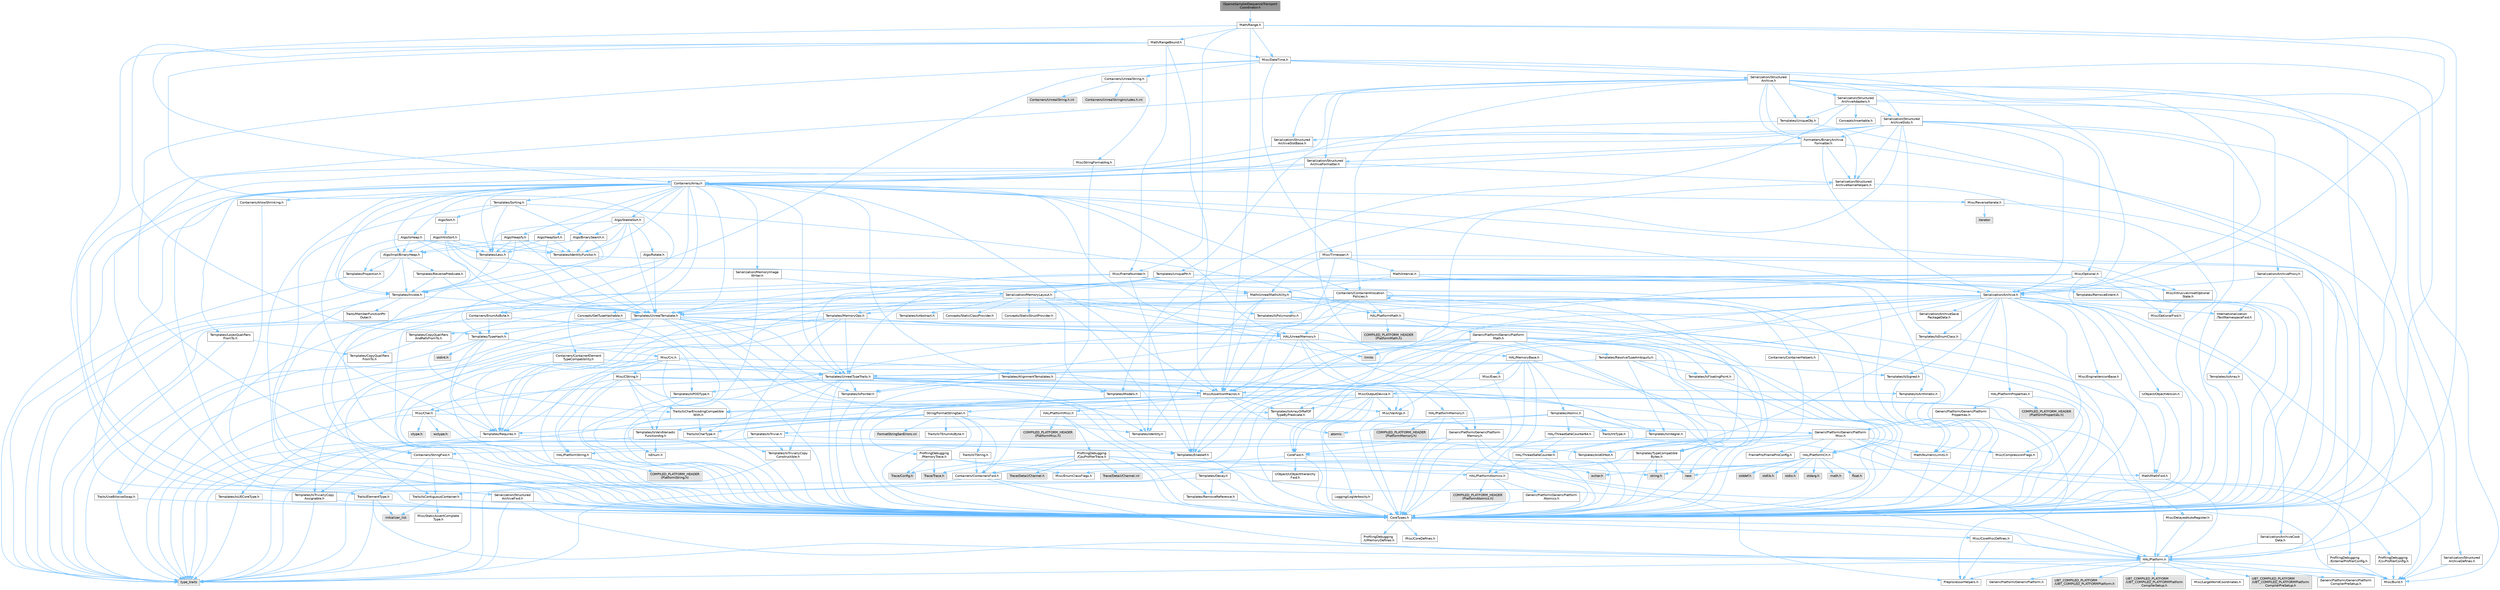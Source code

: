 digraph "ISparseSampledSequenceTransportCoordinator.h"
{
 // INTERACTIVE_SVG=YES
 // LATEX_PDF_SIZE
  bgcolor="transparent";
  edge [fontname=Helvetica,fontsize=10,labelfontname=Helvetica,labelfontsize=10];
  node [fontname=Helvetica,fontsize=10,shape=box,height=0.2,width=0.4];
  Node1 [id="Node000001",label="ISparseSampledSequenceTransport\lCoordinator.h",height=0.2,width=0.4,color="gray40", fillcolor="grey60", style="filled", fontcolor="black",tooltip=" "];
  Node1 -> Node2 [id="edge1_Node000001_Node000002",color="steelblue1",style="solid",tooltip=" "];
  Node2 [id="Node000002",label="Math/Range.h",height=0.2,width=0.4,color="grey40", fillcolor="white", style="filled",URL="$d9/db6/Range_8h.html",tooltip=" "];
  Node2 -> Node3 [id="edge2_Node000002_Node000003",color="steelblue1",style="solid",tooltip=" "];
  Node3 [id="Node000003",label="CoreTypes.h",height=0.2,width=0.4,color="grey40", fillcolor="white", style="filled",URL="$dc/dec/CoreTypes_8h.html",tooltip=" "];
  Node3 -> Node4 [id="edge3_Node000003_Node000004",color="steelblue1",style="solid",tooltip=" "];
  Node4 [id="Node000004",label="HAL/Platform.h",height=0.2,width=0.4,color="grey40", fillcolor="white", style="filled",URL="$d9/dd0/Platform_8h.html",tooltip=" "];
  Node4 -> Node5 [id="edge4_Node000004_Node000005",color="steelblue1",style="solid",tooltip=" "];
  Node5 [id="Node000005",label="Misc/Build.h",height=0.2,width=0.4,color="grey40", fillcolor="white", style="filled",URL="$d3/dbb/Build_8h.html",tooltip=" "];
  Node4 -> Node6 [id="edge5_Node000004_Node000006",color="steelblue1",style="solid",tooltip=" "];
  Node6 [id="Node000006",label="Misc/LargeWorldCoordinates.h",height=0.2,width=0.4,color="grey40", fillcolor="white", style="filled",URL="$d2/dcb/LargeWorldCoordinates_8h.html",tooltip=" "];
  Node4 -> Node7 [id="edge6_Node000004_Node000007",color="steelblue1",style="solid",tooltip=" "];
  Node7 [id="Node000007",label="type_traits",height=0.2,width=0.4,color="grey60", fillcolor="#E0E0E0", style="filled",tooltip=" "];
  Node4 -> Node8 [id="edge7_Node000004_Node000008",color="steelblue1",style="solid",tooltip=" "];
  Node8 [id="Node000008",label="PreprocessorHelpers.h",height=0.2,width=0.4,color="grey40", fillcolor="white", style="filled",URL="$db/ddb/PreprocessorHelpers_8h.html",tooltip=" "];
  Node4 -> Node9 [id="edge8_Node000004_Node000009",color="steelblue1",style="solid",tooltip=" "];
  Node9 [id="Node000009",label="UBT_COMPILED_PLATFORM\l/UBT_COMPILED_PLATFORMPlatform\lCompilerPreSetup.h",height=0.2,width=0.4,color="grey60", fillcolor="#E0E0E0", style="filled",tooltip=" "];
  Node4 -> Node10 [id="edge9_Node000004_Node000010",color="steelblue1",style="solid",tooltip=" "];
  Node10 [id="Node000010",label="GenericPlatform/GenericPlatform\lCompilerPreSetup.h",height=0.2,width=0.4,color="grey40", fillcolor="white", style="filled",URL="$d9/dc8/GenericPlatformCompilerPreSetup_8h.html",tooltip=" "];
  Node4 -> Node11 [id="edge10_Node000004_Node000011",color="steelblue1",style="solid",tooltip=" "];
  Node11 [id="Node000011",label="GenericPlatform/GenericPlatform.h",height=0.2,width=0.4,color="grey40", fillcolor="white", style="filled",URL="$d6/d84/GenericPlatform_8h.html",tooltip=" "];
  Node4 -> Node12 [id="edge11_Node000004_Node000012",color="steelblue1",style="solid",tooltip=" "];
  Node12 [id="Node000012",label="UBT_COMPILED_PLATFORM\l/UBT_COMPILED_PLATFORMPlatform.h",height=0.2,width=0.4,color="grey60", fillcolor="#E0E0E0", style="filled",tooltip=" "];
  Node4 -> Node13 [id="edge12_Node000004_Node000013",color="steelblue1",style="solid",tooltip=" "];
  Node13 [id="Node000013",label="UBT_COMPILED_PLATFORM\l/UBT_COMPILED_PLATFORMPlatform\lCompilerSetup.h",height=0.2,width=0.4,color="grey60", fillcolor="#E0E0E0", style="filled",tooltip=" "];
  Node3 -> Node14 [id="edge13_Node000003_Node000014",color="steelblue1",style="solid",tooltip=" "];
  Node14 [id="Node000014",label="ProfilingDebugging\l/UMemoryDefines.h",height=0.2,width=0.4,color="grey40", fillcolor="white", style="filled",URL="$d2/da2/UMemoryDefines_8h.html",tooltip=" "];
  Node3 -> Node15 [id="edge14_Node000003_Node000015",color="steelblue1",style="solid",tooltip=" "];
  Node15 [id="Node000015",label="Misc/CoreMiscDefines.h",height=0.2,width=0.4,color="grey40", fillcolor="white", style="filled",URL="$da/d38/CoreMiscDefines_8h.html",tooltip=" "];
  Node15 -> Node4 [id="edge15_Node000015_Node000004",color="steelblue1",style="solid",tooltip=" "];
  Node15 -> Node8 [id="edge16_Node000015_Node000008",color="steelblue1",style="solid",tooltip=" "];
  Node3 -> Node16 [id="edge17_Node000003_Node000016",color="steelblue1",style="solid",tooltip=" "];
  Node16 [id="Node000016",label="Misc/CoreDefines.h",height=0.2,width=0.4,color="grey40", fillcolor="white", style="filled",URL="$d3/dd2/CoreDefines_8h.html",tooltip=" "];
  Node2 -> Node17 [id="edge18_Node000002_Node000017",color="steelblue1",style="solid",tooltip=" "];
  Node17 [id="Node000017",label="Containers/Array.h",height=0.2,width=0.4,color="grey40", fillcolor="white", style="filled",URL="$df/dd0/Array_8h.html",tooltip=" "];
  Node17 -> Node3 [id="edge19_Node000017_Node000003",color="steelblue1",style="solid",tooltip=" "];
  Node17 -> Node18 [id="edge20_Node000017_Node000018",color="steelblue1",style="solid",tooltip=" "];
  Node18 [id="Node000018",label="Misc/AssertionMacros.h",height=0.2,width=0.4,color="grey40", fillcolor="white", style="filled",URL="$d0/dfa/AssertionMacros_8h.html",tooltip=" "];
  Node18 -> Node3 [id="edge21_Node000018_Node000003",color="steelblue1",style="solid",tooltip=" "];
  Node18 -> Node4 [id="edge22_Node000018_Node000004",color="steelblue1",style="solid",tooltip=" "];
  Node18 -> Node19 [id="edge23_Node000018_Node000019",color="steelblue1",style="solid",tooltip=" "];
  Node19 [id="Node000019",label="HAL/PlatformMisc.h",height=0.2,width=0.4,color="grey40", fillcolor="white", style="filled",URL="$d0/df5/PlatformMisc_8h.html",tooltip=" "];
  Node19 -> Node3 [id="edge24_Node000019_Node000003",color="steelblue1",style="solid",tooltip=" "];
  Node19 -> Node20 [id="edge25_Node000019_Node000020",color="steelblue1",style="solid",tooltip=" "];
  Node20 [id="Node000020",label="GenericPlatform/GenericPlatform\lMisc.h",height=0.2,width=0.4,color="grey40", fillcolor="white", style="filled",URL="$db/d9a/GenericPlatformMisc_8h.html",tooltip=" "];
  Node20 -> Node21 [id="edge26_Node000020_Node000021",color="steelblue1",style="solid",tooltip=" "];
  Node21 [id="Node000021",label="Containers/StringFwd.h",height=0.2,width=0.4,color="grey40", fillcolor="white", style="filled",URL="$df/d37/StringFwd_8h.html",tooltip=" "];
  Node21 -> Node3 [id="edge27_Node000021_Node000003",color="steelblue1",style="solid",tooltip=" "];
  Node21 -> Node22 [id="edge28_Node000021_Node000022",color="steelblue1",style="solid",tooltip=" "];
  Node22 [id="Node000022",label="Traits/ElementType.h",height=0.2,width=0.4,color="grey40", fillcolor="white", style="filled",URL="$d5/d4f/ElementType_8h.html",tooltip=" "];
  Node22 -> Node4 [id="edge29_Node000022_Node000004",color="steelblue1",style="solid",tooltip=" "];
  Node22 -> Node23 [id="edge30_Node000022_Node000023",color="steelblue1",style="solid",tooltip=" "];
  Node23 [id="Node000023",label="initializer_list",height=0.2,width=0.4,color="grey60", fillcolor="#E0E0E0", style="filled",tooltip=" "];
  Node22 -> Node7 [id="edge31_Node000022_Node000007",color="steelblue1",style="solid",tooltip=" "];
  Node21 -> Node24 [id="edge32_Node000021_Node000024",color="steelblue1",style="solid",tooltip=" "];
  Node24 [id="Node000024",label="Traits/IsContiguousContainer.h",height=0.2,width=0.4,color="grey40", fillcolor="white", style="filled",URL="$d5/d3c/IsContiguousContainer_8h.html",tooltip=" "];
  Node24 -> Node3 [id="edge33_Node000024_Node000003",color="steelblue1",style="solid",tooltip=" "];
  Node24 -> Node25 [id="edge34_Node000024_Node000025",color="steelblue1",style="solid",tooltip=" "];
  Node25 [id="Node000025",label="Misc/StaticAssertComplete\lType.h",height=0.2,width=0.4,color="grey40", fillcolor="white", style="filled",URL="$d5/d4e/StaticAssertCompleteType_8h.html",tooltip=" "];
  Node24 -> Node23 [id="edge35_Node000024_Node000023",color="steelblue1",style="solid",tooltip=" "];
  Node20 -> Node26 [id="edge36_Node000020_Node000026",color="steelblue1",style="solid",tooltip=" "];
  Node26 [id="Node000026",label="CoreFwd.h",height=0.2,width=0.4,color="grey40", fillcolor="white", style="filled",URL="$d1/d1e/CoreFwd_8h.html",tooltip=" "];
  Node26 -> Node3 [id="edge37_Node000026_Node000003",color="steelblue1",style="solid",tooltip=" "];
  Node26 -> Node27 [id="edge38_Node000026_Node000027",color="steelblue1",style="solid",tooltip=" "];
  Node27 [id="Node000027",label="Containers/ContainersFwd.h",height=0.2,width=0.4,color="grey40", fillcolor="white", style="filled",URL="$d4/d0a/ContainersFwd_8h.html",tooltip=" "];
  Node27 -> Node4 [id="edge39_Node000027_Node000004",color="steelblue1",style="solid",tooltip=" "];
  Node27 -> Node3 [id="edge40_Node000027_Node000003",color="steelblue1",style="solid",tooltip=" "];
  Node27 -> Node24 [id="edge41_Node000027_Node000024",color="steelblue1",style="solid",tooltip=" "];
  Node26 -> Node28 [id="edge42_Node000026_Node000028",color="steelblue1",style="solid",tooltip=" "];
  Node28 [id="Node000028",label="Math/MathFwd.h",height=0.2,width=0.4,color="grey40", fillcolor="white", style="filled",URL="$d2/d10/MathFwd_8h.html",tooltip=" "];
  Node28 -> Node4 [id="edge43_Node000028_Node000004",color="steelblue1",style="solid",tooltip=" "];
  Node26 -> Node29 [id="edge44_Node000026_Node000029",color="steelblue1",style="solid",tooltip=" "];
  Node29 [id="Node000029",label="UObject/UObjectHierarchy\lFwd.h",height=0.2,width=0.4,color="grey40", fillcolor="white", style="filled",URL="$d3/d13/UObjectHierarchyFwd_8h.html",tooltip=" "];
  Node20 -> Node3 [id="edge45_Node000020_Node000003",color="steelblue1",style="solid",tooltip=" "];
  Node20 -> Node30 [id="edge46_Node000020_Node000030",color="steelblue1",style="solid",tooltip=" "];
  Node30 [id="Node000030",label="FramePro/FrameProConfig.h",height=0.2,width=0.4,color="grey40", fillcolor="white", style="filled",URL="$d7/d90/FrameProConfig_8h.html",tooltip=" "];
  Node20 -> Node31 [id="edge47_Node000020_Node000031",color="steelblue1",style="solid",tooltip=" "];
  Node31 [id="Node000031",label="HAL/PlatformCrt.h",height=0.2,width=0.4,color="grey40", fillcolor="white", style="filled",URL="$d8/d75/PlatformCrt_8h.html",tooltip=" "];
  Node31 -> Node32 [id="edge48_Node000031_Node000032",color="steelblue1",style="solid",tooltip=" "];
  Node32 [id="Node000032",label="new",height=0.2,width=0.4,color="grey60", fillcolor="#E0E0E0", style="filled",tooltip=" "];
  Node31 -> Node33 [id="edge49_Node000031_Node000033",color="steelblue1",style="solid",tooltip=" "];
  Node33 [id="Node000033",label="wchar.h",height=0.2,width=0.4,color="grey60", fillcolor="#E0E0E0", style="filled",tooltip=" "];
  Node31 -> Node34 [id="edge50_Node000031_Node000034",color="steelblue1",style="solid",tooltip=" "];
  Node34 [id="Node000034",label="stddef.h",height=0.2,width=0.4,color="grey60", fillcolor="#E0E0E0", style="filled",tooltip=" "];
  Node31 -> Node35 [id="edge51_Node000031_Node000035",color="steelblue1",style="solid",tooltip=" "];
  Node35 [id="Node000035",label="stdlib.h",height=0.2,width=0.4,color="grey60", fillcolor="#E0E0E0", style="filled",tooltip=" "];
  Node31 -> Node36 [id="edge52_Node000031_Node000036",color="steelblue1",style="solid",tooltip=" "];
  Node36 [id="Node000036",label="stdio.h",height=0.2,width=0.4,color="grey60", fillcolor="#E0E0E0", style="filled",tooltip=" "];
  Node31 -> Node37 [id="edge53_Node000031_Node000037",color="steelblue1",style="solid",tooltip=" "];
  Node37 [id="Node000037",label="stdarg.h",height=0.2,width=0.4,color="grey60", fillcolor="#E0E0E0", style="filled",tooltip=" "];
  Node31 -> Node38 [id="edge54_Node000031_Node000038",color="steelblue1",style="solid",tooltip=" "];
  Node38 [id="Node000038",label="math.h",height=0.2,width=0.4,color="grey60", fillcolor="#E0E0E0", style="filled",tooltip=" "];
  Node31 -> Node39 [id="edge55_Node000031_Node000039",color="steelblue1",style="solid",tooltip=" "];
  Node39 [id="Node000039",label="float.h",height=0.2,width=0.4,color="grey60", fillcolor="#E0E0E0", style="filled",tooltip=" "];
  Node31 -> Node40 [id="edge56_Node000031_Node000040",color="steelblue1",style="solid",tooltip=" "];
  Node40 [id="Node000040",label="string.h",height=0.2,width=0.4,color="grey60", fillcolor="#E0E0E0", style="filled",tooltip=" "];
  Node20 -> Node41 [id="edge57_Node000020_Node000041",color="steelblue1",style="solid",tooltip=" "];
  Node41 [id="Node000041",label="Math/NumericLimits.h",height=0.2,width=0.4,color="grey40", fillcolor="white", style="filled",URL="$df/d1b/NumericLimits_8h.html",tooltip=" "];
  Node41 -> Node3 [id="edge58_Node000041_Node000003",color="steelblue1",style="solid",tooltip=" "];
  Node20 -> Node42 [id="edge59_Node000020_Node000042",color="steelblue1",style="solid",tooltip=" "];
  Node42 [id="Node000042",label="Misc/CompressionFlags.h",height=0.2,width=0.4,color="grey40", fillcolor="white", style="filled",URL="$d9/d76/CompressionFlags_8h.html",tooltip=" "];
  Node20 -> Node43 [id="edge60_Node000020_Node000043",color="steelblue1",style="solid",tooltip=" "];
  Node43 [id="Node000043",label="Misc/EnumClassFlags.h",height=0.2,width=0.4,color="grey40", fillcolor="white", style="filled",URL="$d8/de7/EnumClassFlags_8h.html",tooltip=" "];
  Node20 -> Node44 [id="edge61_Node000020_Node000044",color="steelblue1",style="solid",tooltip=" "];
  Node44 [id="Node000044",label="ProfilingDebugging\l/CsvProfilerConfig.h",height=0.2,width=0.4,color="grey40", fillcolor="white", style="filled",URL="$d3/d88/CsvProfilerConfig_8h.html",tooltip=" "];
  Node44 -> Node5 [id="edge62_Node000044_Node000005",color="steelblue1",style="solid",tooltip=" "];
  Node20 -> Node45 [id="edge63_Node000020_Node000045",color="steelblue1",style="solid",tooltip=" "];
  Node45 [id="Node000045",label="ProfilingDebugging\l/ExternalProfilerConfig.h",height=0.2,width=0.4,color="grey40", fillcolor="white", style="filled",URL="$d3/dbb/ExternalProfilerConfig_8h.html",tooltip=" "];
  Node45 -> Node5 [id="edge64_Node000045_Node000005",color="steelblue1",style="solid",tooltip=" "];
  Node19 -> Node46 [id="edge65_Node000019_Node000046",color="steelblue1",style="solid",tooltip=" "];
  Node46 [id="Node000046",label="COMPILED_PLATFORM_HEADER\l(PlatformMisc.h)",height=0.2,width=0.4,color="grey60", fillcolor="#E0E0E0", style="filled",tooltip=" "];
  Node19 -> Node47 [id="edge66_Node000019_Node000047",color="steelblue1",style="solid",tooltip=" "];
  Node47 [id="Node000047",label="ProfilingDebugging\l/CpuProfilerTrace.h",height=0.2,width=0.4,color="grey40", fillcolor="white", style="filled",URL="$da/dcb/CpuProfilerTrace_8h.html",tooltip=" "];
  Node47 -> Node3 [id="edge67_Node000047_Node000003",color="steelblue1",style="solid",tooltip=" "];
  Node47 -> Node27 [id="edge68_Node000047_Node000027",color="steelblue1",style="solid",tooltip=" "];
  Node47 -> Node48 [id="edge69_Node000047_Node000048",color="steelblue1",style="solid",tooltip=" "];
  Node48 [id="Node000048",label="HAL/PlatformAtomics.h",height=0.2,width=0.4,color="grey40", fillcolor="white", style="filled",URL="$d3/d36/PlatformAtomics_8h.html",tooltip=" "];
  Node48 -> Node3 [id="edge70_Node000048_Node000003",color="steelblue1",style="solid",tooltip=" "];
  Node48 -> Node49 [id="edge71_Node000048_Node000049",color="steelblue1",style="solid",tooltip=" "];
  Node49 [id="Node000049",label="GenericPlatform/GenericPlatform\lAtomics.h",height=0.2,width=0.4,color="grey40", fillcolor="white", style="filled",URL="$da/d72/GenericPlatformAtomics_8h.html",tooltip=" "];
  Node49 -> Node3 [id="edge72_Node000049_Node000003",color="steelblue1",style="solid",tooltip=" "];
  Node48 -> Node50 [id="edge73_Node000048_Node000050",color="steelblue1",style="solid",tooltip=" "];
  Node50 [id="Node000050",label="COMPILED_PLATFORM_HEADER\l(PlatformAtomics.h)",height=0.2,width=0.4,color="grey60", fillcolor="#E0E0E0", style="filled",tooltip=" "];
  Node47 -> Node8 [id="edge74_Node000047_Node000008",color="steelblue1",style="solid",tooltip=" "];
  Node47 -> Node5 [id="edge75_Node000047_Node000005",color="steelblue1",style="solid",tooltip=" "];
  Node47 -> Node51 [id="edge76_Node000047_Node000051",color="steelblue1",style="solid",tooltip=" "];
  Node51 [id="Node000051",label="Trace/Config.h",height=0.2,width=0.4,color="grey60", fillcolor="#E0E0E0", style="filled",tooltip=" "];
  Node47 -> Node52 [id="edge77_Node000047_Node000052",color="steelblue1",style="solid",tooltip=" "];
  Node52 [id="Node000052",label="Trace/Detail/Channel.h",height=0.2,width=0.4,color="grey60", fillcolor="#E0E0E0", style="filled",tooltip=" "];
  Node47 -> Node53 [id="edge78_Node000047_Node000053",color="steelblue1",style="solid",tooltip=" "];
  Node53 [id="Node000053",label="Trace/Detail/Channel.inl",height=0.2,width=0.4,color="grey60", fillcolor="#E0E0E0", style="filled",tooltip=" "];
  Node47 -> Node54 [id="edge79_Node000047_Node000054",color="steelblue1",style="solid",tooltip=" "];
  Node54 [id="Node000054",label="Trace/Trace.h",height=0.2,width=0.4,color="grey60", fillcolor="#E0E0E0", style="filled",tooltip=" "];
  Node18 -> Node8 [id="edge80_Node000018_Node000008",color="steelblue1",style="solid",tooltip=" "];
  Node18 -> Node55 [id="edge81_Node000018_Node000055",color="steelblue1",style="solid",tooltip=" "];
  Node55 [id="Node000055",label="Templates/EnableIf.h",height=0.2,width=0.4,color="grey40", fillcolor="white", style="filled",URL="$d7/d60/EnableIf_8h.html",tooltip=" "];
  Node55 -> Node3 [id="edge82_Node000055_Node000003",color="steelblue1",style="solid",tooltip=" "];
  Node18 -> Node56 [id="edge83_Node000018_Node000056",color="steelblue1",style="solid",tooltip=" "];
  Node56 [id="Node000056",label="Templates/IsArrayOrRefOf\lTypeByPredicate.h",height=0.2,width=0.4,color="grey40", fillcolor="white", style="filled",URL="$d6/da1/IsArrayOrRefOfTypeByPredicate_8h.html",tooltip=" "];
  Node56 -> Node3 [id="edge84_Node000056_Node000003",color="steelblue1",style="solid",tooltip=" "];
  Node18 -> Node57 [id="edge85_Node000018_Node000057",color="steelblue1",style="solid",tooltip=" "];
  Node57 [id="Node000057",label="Templates/IsValidVariadic\lFunctionArg.h",height=0.2,width=0.4,color="grey40", fillcolor="white", style="filled",URL="$d0/dc8/IsValidVariadicFunctionArg_8h.html",tooltip=" "];
  Node57 -> Node3 [id="edge86_Node000057_Node000003",color="steelblue1",style="solid",tooltip=" "];
  Node57 -> Node58 [id="edge87_Node000057_Node000058",color="steelblue1",style="solid",tooltip=" "];
  Node58 [id="Node000058",label="IsEnum.h",height=0.2,width=0.4,color="grey40", fillcolor="white", style="filled",URL="$d4/de5/IsEnum_8h.html",tooltip=" "];
  Node57 -> Node7 [id="edge88_Node000057_Node000007",color="steelblue1",style="solid",tooltip=" "];
  Node18 -> Node59 [id="edge89_Node000018_Node000059",color="steelblue1",style="solid",tooltip=" "];
  Node59 [id="Node000059",label="Traits/IsCharEncodingCompatible\lWith.h",height=0.2,width=0.4,color="grey40", fillcolor="white", style="filled",URL="$df/dd1/IsCharEncodingCompatibleWith_8h.html",tooltip=" "];
  Node59 -> Node7 [id="edge90_Node000059_Node000007",color="steelblue1",style="solid",tooltip=" "];
  Node59 -> Node60 [id="edge91_Node000059_Node000060",color="steelblue1",style="solid",tooltip=" "];
  Node60 [id="Node000060",label="Traits/IsCharType.h",height=0.2,width=0.4,color="grey40", fillcolor="white", style="filled",URL="$db/d51/IsCharType_8h.html",tooltip=" "];
  Node60 -> Node3 [id="edge92_Node000060_Node000003",color="steelblue1",style="solid",tooltip=" "];
  Node18 -> Node61 [id="edge93_Node000018_Node000061",color="steelblue1",style="solid",tooltip=" "];
  Node61 [id="Node000061",label="Misc/VarArgs.h",height=0.2,width=0.4,color="grey40", fillcolor="white", style="filled",URL="$d5/d6f/VarArgs_8h.html",tooltip=" "];
  Node61 -> Node3 [id="edge94_Node000061_Node000003",color="steelblue1",style="solid",tooltip=" "];
  Node18 -> Node62 [id="edge95_Node000018_Node000062",color="steelblue1",style="solid",tooltip=" "];
  Node62 [id="Node000062",label="String/FormatStringSan.h",height=0.2,width=0.4,color="grey40", fillcolor="white", style="filled",URL="$d3/d8b/FormatStringSan_8h.html",tooltip=" "];
  Node62 -> Node7 [id="edge96_Node000062_Node000007",color="steelblue1",style="solid",tooltip=" "];
  Node62 -> Node3 [id="edge97_Node000062_Node000003",color="steelblue1",style="solid",tooltip=" "];
  Node62 -> Node63 [id="edge98_Node000062_Node000063",color="steelblue1",style="solid",tooltip=" "];
  Node63 [id="Node000063",label="Templates/Requires.h",height=0.2,width=0.4,color="grey40", fillcolor="white", style="filled",URL="$dc/d96/Requires_8h.html",tooltip=" "];
  Node63 -> Node55 [id="edge99_Node000063_Node000055",color="steelblue1",style="solid",tooltip=" "];
  Node63 -> Node7 [id="edge100_Node000063_Node000007",color="steelblue1",style="solid",tooltip=" "];
  Node62 -> Node64 [id="edge101_Node000062_Node000064",color="steelblue1",style="solid",tooltip=" "];
  Node64 [id="Node000064",label="Templates/Identity.h",height=0.2,width=0.4,color="grey40", fillcolor="white", style="filled",URL="$d0/dd5/Identity_8h.html",tooltip=" "];
  Node62 -> Node57 [id="edge102_Node000062_Node000057",color="steelblue1",style="solid",tooltip=" "];
  Node62 -> Node60 [id="edge103_Node000062_Node000060",color="steelblue1",style="solid",tooltip=" "];
  Node62 -> Node65 [id="edge104_Node000062_Node000065",color="steelblue1",style="solid",tooltip=" "];
  Node65 [id="Node000065",label="Traits/IsTEnumAsByte.h",height=0.2,width=0.4,color="grey40", fillcolor="white", style="filled",URL="$d1/de6/IsTEnumAsByte_8h.html",tooltip=" "];
  Node62 -> Node66 [id="edge105_Node000062_Node000066",color="steelblue1",style="solid",tooltip=" "];
  Node66 [id="Node000066",label="Traits/IsTString.h",height=0.2,width=0.4,color="grey40", fillcolor="white", style="filled",URL="$d0/df8/IsTString_8h.html",tooltip=" "];
  Node66 -> Node27 [id="edge106_Node000066_Node000027",color="steelblue1",style="solid",tooltip=" "];
  Node62 -> Node27 [id="edge107_Node000062_Node000027",color="steelblue1",style="solid",tooltip=" "];
  Node62 -> Node67 [id="edge108_Node000062_Node000067",color="steelblue1",style="solid",tooltip=" "];
  Node67 [id="Node000067",label="FormatStringSanErrors.inl",height=0.2,width=0.4,color="grey60", fillcolor="#E0E0E0", style="filled",tooltip=" "];
  Node18 -> Node68 [id="edge109_Node000018_Node000068",color="steelblue1",style="solid",tooltip=" "];
  Node68 [id="Node000068",label="atomic",height=0.2,width=0.4,color="grey60", fillcolor="#E0E0E0", style="filled",tooltip=" "];
  Node17 -> Node69 [id="edge110_Node000017_Node000069",color="steelblue1",style="solid",tooltip=" "];
  Node69 [id="Node000069",label="Misc/IntrusiveUnsetOptional\lState.h",height=0.2,width=0.4,color="grey40", fillcolor="white", style="filled",URL="$d2/d0a/IntrusiveUnsetOptionalState_8h.html",tooltip=" "];
  Node69 -> Node70 [id="edge111_Node000069_Node000070",color="steelblue1",style="solid",tooltip=" "];
  Node70 [id="Node000070",label="Misc/OptionalFwd.h",height=0.2,width=0.4,color="grey40", fillcolor="white", style="filled",URL="$dc/d50/OptionalFwd_8h.html",tooltip=" "];
  Node17 -> Node71 [id="edge112_Node000017_Node000071",color="steelblue1",style="solid",tooltip=" "];
  Node71 [id="Node000071",label="Misc/ReverseIterate.h",height=0.2,width=0.4,color="grey40", fillcolor="white", style="filled",URL="$db/de3/ReverseIterate_8h.html",tooltip=" "];
  Node71 -> Node4 [id="edge113_Node000071_Node000004",color="steelblue1",style="solid",tooltip=" "];
  Node71 -> Node72 [id="edge114_Node000071_Node000072",color="steelblue1",style="solid",tooltip=" "];
  Node72 [id="Node000072",label="iterator",height=0.2,width=0.4,color="grey60", fillcolor="#E0E0E0", style="filled",tooltip=" "];
  Node17 -> Node73 [id="edge115_Node000017_Node000073",color="steelblue1",style="solid",tooltip=" "];
  Node73 [id="Node000073",label="HAL/UnrealMemory.h",height=0.2,width=0.4,color="grey40", fillcolor="white", style="filled",URL="$d9/d96/UnrealMemory_8h.html",tooltip=" "];
  Node73 -> Node3 [id="edge116_Node000073_Node000003",color="steelblue1",style="solid",tooltip=" "];
  Node73 -> Node74 [id="edge117_Node000073_Node000074",color="steelblue1",style="solid",tooltip=" "];
  Node74 [id="Node000074",label="GenericPlatform/GenericPlatform\lMemory.h",height=0.2,width=0.4,color="grey40", fillcolor="white", style="filled",URL="$dd/d22/GenericPlatformMemory_8h.html",tooltip=" "];
  Node74 -> Node26 [id="edge118_Node000074_Node000026",color="steelblue1",style="solid",tooltip=" "];
  Node74 -> Node3 [id="edge119_Node000074_Node000003",color="steelblue1",style="solid",tooltip=" "];
  Node74 -> Node75 [id="edge120_Node000074_Node000075",color="steelblue1",style="solid",tooltip=" "];
  Node75 [id="Node000075",label="HAL/PlatformString.h",height=0.2,width=0.4,color="grey40", fillcolor="white", style="filled",URL="$db/db5/PlatformString_8h.html",tooltip=" "];
  Node75 -> Node3 [id="edge121_Node000075_Node000003",color="steelblue1",style="solid",tooltip=" "];
  Node75 -> Node76 [id="edge122_Node000075_Node000076",color="steelblue1",style="solid",tooltip=" "];
  Node76 [id="Node000076",label="COMPILED_PLATFORM_HEADER\l(PlatformString.h)",height=0.2,width=0.4,color="grey60", fillcolor="#E0E0E0", style="filled",tooltip=" "];
  Node74 -> Node40 [id="edge123_Node000074_Node000040",color="steelblue1",style="solid",tooltip=" "];
  Node74 -> Node33 [id="edge124_Node000074_Node000033",color="steelblue1",style="solid",tooltip=" "];
  Node73 -> Node77 [id="edge125_Node000073_Node000077",color="steelblue1",style="solid",tooltip=" "];
  Node77 [id="Node000077",label="HAL/MemoryBase.h",height=0.2,width=0.4,color="grey40", fillcolor="white", style="filled",URL="$d6/d9f/MemoryBase_8h.html",tooltip=" "];
  Node77 -> Node3 [id="edge126_Node000077_Node000003",color="steelblue1",style="solid",tooltip=" "];
  Node77 -> Node48 [id="edge127_Node000077_Node000048",color="steelblue1",style="solid",tooltip=" "];
  Node77 -> Node31 [id="edge128_Node000077_Node000031",color="steelblue1",style="solid",tooltip=" "];
  Node77 -> Node78 [id="edge129_Node000077_Node000078",color="steelblue1",style="solid",tooltip=" "];
  Node78 [id="Node000078",label="Misc/Exec.h",height=0.2,width=0.4,color="grey40", fillcolor="white", style="filled",URL="$de/ddb/Exec_8h.html",tooltip=" "];
  Node78 -> Node3 [id="edge130_Node000078_Node000003",color="steelblue1",style="solid",tooltip=" "];
  Node78 -> Node18 [id="edge131_Node000078_Node000018",color="steelblue1",style="solid",tooltip=" "];
  Node77 -> Node79 [id="edge132_Node000077_Node000079",color="steelblue1",style="solid",tooltip=" "];
  Node79 [id="Node000079",label="Misc/OutputDevice.h",height=0.2,width=0.4,color="grey40", fillcolor="white", style="filled",URL="$d7/d32/OutputDevice_8h.html",tooltip=" "];
  Node79 -> Node26 [id="edge133_Node000079_Node000026",color="steelblue1",style="solid",tooltip=" "];
  Node79 -> Node3 [id="edge134_Node000079_Node000003",color="steelblue1",style="solid",tooltip=" "];
  Node79 -> Node80 [id="edge135_Node000079_Node000080",color="steelblue1",style="solid",tooltip=" "];
  Node80 [id="Node000080",label="Logging/LogVerbosity.h",height=0.2,width=0.4,color="grey40", fillcolor="white", style="filled",URL="$d2/d8f/LogVerbosity_8h.html",tooltip=" "];
  Node80 -> Node3 [id="edge136_Node000080_Node000003",color="steelblue1",style="solid",tooltip=" "];
  Node79 -> Node61 [id="edge137_Node000079_Node000061",color="steelblue1",style="solid",tooltip=" "];
  Node79 -> Node56 [id="edge138_Node000079_Node000056",color="steelblue1",style="solid",tooltip=" "];
  Node79 -> Node57 [id="edge139_Node000079_Node000057",color="steelblue1",style="solid",tooltip=" "];
  Node79 -> Node59 [id="edge140_Node000079_Node000059",color="steelblue1",style="solid",tooltip=" "];
  Node77 -> Node81 [id="edge141_Node000077_Node000081",color="steelblue1",style="solid",tooltip=" "];
  Node81 [id="Node000081",label="Templates/Atomic.h",height=0.2,width=0.4,color="grey40", fillcolor="white", style="filled",URL="$d3/d91/Atomic_8h.html",tooltip=" "];
  Node81 -> Node82 [id="edge142_Node000081_Node000082",color="steelblue1",style="solid",tooltip=" "];
  Node82 [id="Node000082",label="HAL/ThreadSafeCounter.h",height=0.2,width=0.4,color="grey40", fillcolor="white", style="filled",URL="$dc/dc9/ThreadSafeCounter_8h.html",tooltip=" "];
  Node82 -> Node3 [id="edge143_Node000082_Node000003",color="steelblue1",style="solid",tooltip=" "];
  Node82 -> Node48 [id="edge144_Node000082_Node000048",color="steelblue1",style="solid",tooltip=" "];
  Node81 -> Node83 [id="edge145_Node000081_Node000083",color="steelblue1",style="solid",tooltip=" "];
  Node83 [id="Node000083",label="HAL/ThreadSafeCounter64.h",height=0.2,width=0.4,color="grey40", fillcolor="white", style="filled",URL="$d0/d12/ThreadSafeCounter64_8h.html",tooltip=" "];
  Node83 -> Node3 [id="edge146_Node000083_Node000003",color="steelblue1",style="solid",tooltip=" "];
  Node83 -> Node82 [id="edge147_Node000083_Node000082",color="steelblue1",style="solid",tooltip=" "];
  Node81 -> Node84 [id="edge148_Node000081_Node000084",color="steelblue1",style="solid",tooltip=" "];
  Node84 [id="Node000084",label="Templates/IsIntegral.h",height=0.2,width=0.4,color="grey40", fillcolor="white", style="filled",URL="$da/d64/IsIntegral_8h.html",tooltip=" "];
  Node84 -> Node3 [id="edge149_Node000084_Node000003",color="steelblue1",style="solid",tooltip=" "];
  Node81 -> Node85 [id="edge150_Node000081_Node000085",color="steelblue1",style="solid",tooltip=" "];
  Node85 [id="Node000085",label="Templates/IsTrivial.h",height=0.2,width=0.4,color="grey40", fillcolor="white", style="filled",URL="$da/d4c/IsTrivial_8h.html",tooltip=" "];
  Node85 -> Node86 [id="edge151_Node000085_Node000086",color="steelblue1",style="solid",tooltip=" "];
  Node86 [id="Node000086",label="Templates/AndOrNot.h",height=0.2,width=0.4,color="grey40", fillcolor="white", style="filled",URL="$db/d0a/AndOrNot_8h.html",tooltip=" "];
  Node86 -> Node3 [id="edge152_Node000086_Node000003",color="steelblue1",style="solid",tooltip=" "];
  Node85 -> Node87 [id="edge153_Node000085_Node000087",color="steelblue1",style="solid",tooltip=" "];
  Node87 [id="Node000087",label="Templates/IsTriviallyCopy\lConstructible.h",height=0.2,width=0.4,color="grey40", fillcolor="white", style="filled",URL="$d3/d78/IsTriviallyCopyConstructible_8h.html",tooltip=" "];
  Node87 -> Node3 [id="edge154_Node000087_Node000003",color="steelblue1",style="solid",tooltip=" "];
  Node87 -> Node7 [id="edge155_Node000087_Node000007",color="steelblue1",style="solid",tooltip=" "];
  Node85 -> Node88 [id="edge156_Node000085_Node000088",color="steelblue1",style="solid",tooltip=" "];
  Node88 [id="Node000088",label="Templates/IsTriviallyCopy\lAssignable.h",height=0.2,width=0.4,color="grey40", fillcolor="white", style="filled",URL="$d2/df2/IsTriviallyCopyAssignable_8h.html",tooltip=" "];
  Node88 -> Node3 [id="edge157_Node000088_Node000003",color="steelblue1",style="solid",tooltip=" "];
  Node88 -> Node7 [id="edge158_Node000088_Node000007",color="steelblue1",style="solid",tooltip=" "];
  Node85 -> Node7 [id="edge159_Node000085_Node000007",color="steelblue1",style="solid",tooltip=" "];
  Node81 -> Node89 [id="edge160_Node000081_Node000089",color="steelblue1",style="solid",tooltip=" "];
  Node89 [id="Node000089",label="Traits/IntType.h",height=0.2,width=0.4,color="grey40", fillcolor="white", style="filled",URL="$d7/deb/IntType_8h.html",tooltip=" "];
  Node89 -> Node4 [id="edge161_Node000089_Node000004",color="steelblue1",style="solid",tooltip=" "];
  Node81 -> Node68 [id="edge162_Node000081_Node000068",color="steelblue1",style="solid",tooltip=" "];
  Node73 -> Node90 [id="edge163_Node000073_Node000090",color="steelblue1",style="solid",tooltip=" "];
  Node90 [id="Node000090",label="HAL/PlatformMemory.h",height=0.2,width=0.4,color="grey40", fillcolor="white", style="filled",URL="$de/d68/PlatformMemory_8h.html",tooltip=" "];
  Node90 -> Node3 [id="edge164_Node000090_Node000003",color="steelblue1",style="solid",tooltip=" "];
  Node90 -> Node74 [id="edge165_Node000090_Node000074",color="steelblue1",style="solid",tooltip=" "];
  Node90 -> Node91 [id="edge166_Node000090_Node000091",color="steelblue1",style="solid",tooltip=" "];
  Node91 [id="Node000091",label="COMPILED_PLATFORM_HEADER\l(PlatformMemory.h)",height=0.2,width=0.4,color="grey60", fillcolor="#E0E0E0", style="filled",tooltip=" "];
  Node73 -> Node92 [id="edge167_Node000073_Node000092",color="steelblue1",style="solid",tooltip=" "];
  Node92 [id="Node000092",label="ProfilingDebugging\l/MemoryTrace.h",height=0.2,width=0.4,color="grey40", fillcolor="white", style="filled",URL="$da/dd7/MemoryTrace_8h.html",tooltip=" "];
  Node92 -> Node4 [id="edge168_Node000092_Node000004",color="steelblue1",style="solid",tooltip=" "];
  Node92 -> Node43 [id="edge169_Node000092_Node000043",color="steelblue1",style="solid",tooltip=" "];
  Node92 -> Node51 [id="edge170_Node000092_Node000051",color="steelblue1",style="solid",tooltip=" "];
  Node92 -> Node54 [id="edge171_Node000092_Node000054",color="steelblue1",style="solid",tooltip=" "];
  Node73 -> Node93 [id="edge172_Node000073_Node000093",color="steelblue1",style="solid",tooltip=" "];
  Node93 [id="Node000093",label="Templates/IsPointer.h",height=0.2,width=0.4,color="grey40", fillcolor="white", style="filled",URL="$d7/d05/IsPointer_8h.html",tooltip=" "];
  Node93 -> Node3 [id="edge173_Node000093_Node000003",color="steelblue1",style="solid",tooltip=" "];
  Node17 -> Node94 [id="edge174_Node000017_Node000094",color="steelblue1",style="solid",tooltip=" "];
  Node94 [id="Node000094",label="Templates/UnrealTypeTraits.h",height=0.2,width=0.4,color="grey40", fillcolor="white", style="filled",URL="$d2/d2d/UnrealTypeTraits_8h.html",tooltip=" "];
  Node94 -> Node3 [id="edge175_Node000094_Node000003",color="steelblue1",style="solid",tooltip=" "];
  Node94 -> Node93 [id="edge176_Node000094_Node000093",color="steelblue1",style="solid",tooltip=" "];
  Node94 -> Node18 [id="edge177_Node000094_Node000018",color="steelblue1",style="solid",tooltip=" "];
  Node94 -> Node86 [id="edge178_Node000094_Node000086",color="steelblue1",style="solid",tooltip=" "];
  Node94 -> Node55 [id="edge179_Node000094_Node000055",color="steelblue1",style="solid",tooltip=" "];
  Node94 -> Node95 [id="edge180_Node000094_Node000095",color="steelblue1",style="solid",tooltip=" "];
  Node95 [id="Node000095",label="Templates/IsArithmetic.h",height=0.2,width=0.4,color="grey40", fillcolor="white", style="filled",URL="$d2/d5d/IsArithmetic_8h.html",tooltip=" "];
  Node95 -> Node3 [id="edge181_Node000095_Node000003",color="steelblue1",style="solid",tooltip=" "];
  Node94 -> Node58 [id="edge182_Node000094_Node000058",color="steelblue1",style="solid",tooltip=" "];
  Node94 -> Node96 [id="edge183_Node000094_Node000096",color="steelblue1",style="solid",tooltip=" "];
  Node96 [id="Node000096",label="Templates/Models.h",height=0.2,width=0.4,color="grey40", fillcolor="white", style="filled",URL="$d3/d0c/Models_8h.html",tooltip=" "];
  Node96 -> Node64 [id="edge184_Node000096_Node000064",color="steelblue1",style="solid",tooltip=" "];
  Node94 -> Node97 [id="edge185_Node000094_Node000097",color="steelblue1",style="solid",tooltip=" "];
  Node97 [id="Node000097",label="Templates/IsPODType.h",height=0.2,width=0.4,color="grey40", fillcolor="white", style="filled",URL="$d7/db1/IsPODType_8h.html",tooltip=" "];
  Node97 -> Node3 [id="edge186_Node000097_Node000003",color="steelblue1",style="solid",tooltip=" "];
  Node94 -> Node98 [id="edge187_Node000094_Node000098",color="steelblue1",style="solid",tooltip=" "];
  Node98 [id="Node000098",label="Templates/IsUECoreType.h",height=0.2,width=0.4,color="grey40", fillcolor="white", style="filled",URL="$d1/db8/IsUECoreType_8h.html",tooltip=" "];
  Node98 -> Node3 [id="edge188_Node000098_Node000003",color="steelblue1",style="solid",tooltip=" "];
  Node98 -> Node7 [id="edge189_Node000098_Node000007",color="steelblue1",style="solid",tooltip=" "];
  Node94 -> Node87 [id="edge190_Node000094_Node000087",color="steelblue1",style="solid",tooltip=" "];
  Node17 -> Node99 [id="edge191_Node000017_Node000099",color="steelblue1",style="solid",tooltip=" "];
  Node99 [id="Node000099",label="Templates/UnrealTemplate.h",height=0.2,width=0.4,color="grey40", fillcolor="white", style="filled",URL="$d4/d24/UnrealTemplate_8h.html",tooltip=" "];
  Node99 -> Node3 [id="edge192_Node000099_Node000003",color="steelblue1",style="solid",tooltip=" "];
  Node99 -> Node93 [id="edge193_Node000099_Node000093",color="steelblue1",style="solid",tooltip=" "];
  Node99 -> Node73 [id="edge194_Node000099_Node000073",color="steelblue1",style="solid",tooltip=" "];
  Node99 -> Node100 [id="edge195_Node000099_Node000100",color="steelblue1",style="solid",tooltip=" "];
  Node100 [id="Node000100",label="Templates/CopyQualifiers\lAndRefsFromTo.h",height=0.2,width=0.4,color="grey40", fillcolor="white", style="filled",URL="$d3/db3/CopyQualifiersAndRefsFromTo_8h.html",tooltip=" "];
  Node100 -> Node101 [id="edge196_Node000100_Node000101",color="steelblue1",style="solid",tooltip=" "];
  Node101 [id="Node000101",label="Templates/CopyQualifiers\lFromTo.h",height=0.2,width=0.4,color="grey40", fillcolor="white", style="filled",URL="$d5/db4/CopyQualifiersFromTo_8h.html",tooltip=" "];
  Node99 -> Node94 [id="edge197_Node000099_Node000094",color="steelblue1",style="solid",tooltip=" "];
  Node99 -> Node102 [id="edge198_Node000099_Node000102",color="steelblue1",style="solid",tooltip=" "];
  Node102 [id="Node000102",label="Templates/RemoveReference.h",height=0.2,width=0.4,color="grey40", fillcolor="white", style="filled",URL="$da/dbe/RemoveReference_8h.html",tooltip=" "];
  Node102 -> Node3 [id="edge199_Node000102_Node000003",color="steelblue1",style="solid",tooltip=" "];
  Node99 -> Node63 [id="edge200_Node000099_Node000063",color="steelblue1",style="solid",tooltip=" "];
  Node99 -> Node103 [id="edge201_Node000099_Node000103",color="steelblue1",style="solid",tooltip=" "];
  Node103 [id="Node000103",label="Templates/TypeCompatible\lBytes.h",height=0.2,width=0.4,color="grey40", fillcolor="white", style="filled",URL="$df/d0a/TypeCompatibleBytes_8h.html",tooltip=" "];
  Node103 -> Node3 [id="edge202_Node000103_Node000003",color="steelblue1",style="solid",tooltip=" "];
  Node103 -> Node40 [id="edge203_Node000103_Node000040",color="steelblue1",style="solid",tooltip=" "];
  Node103 -> Node32 [id="edge204_Node000103_Node000032",color="steelblue1",style="solid",tooltip=" "];
  Node103 -> Node7 [id="edge205_Node000103_Node000007",color="steelblue1",style="solid",tooltip=" "];
  Node99 -> Node64 [id="edge206_Node000099_Node000064",color="steelblue1",style="solid",tooltip=" "];
  Node99 -> Node24 [id="edge207_Node000099_Node000024",color="steelblue1",style="solid",tooltip=" "];
  Node99 -> Node104 [id="edge208_Node000099_Node000104",color="steelblue1",style="solid",tooltip=" "];
  Node104 [id="Node000104",label="Traits/UseBitwiseSwap.h",height=0.2,width=0.4,color="grey40", fillcolor="white", style="filled",URL="$db/df3/UseBitwiseSwap_8h.html",tooltip=" "];
  Node104 -> Node3 [id="edge209_Node000104_Node000003",color="steelblue1",style="solid",tooltip=" "];
  Node104 -> Node7 [id="edge210_Node000104_Node000007",color="steelblue1",style="solid",tooltip=" "];
  Node99 -> Node7 [id="edge211_Node000099_Node000007",color="steelblue1",style="solid",tooltip=" "];
  Node17 -> Node105 [id="edge212_Node000017_Node000105",color="steelblue1",style="solid",tooltip=" "];
  Node105 [id="Node000105",label="Containers/AllowShrinking.h",height=0.2,width=0.4,color="grey40", fillcolor="white", style="filled",URL="$d7/d1a/AllowShrinking_8h.html",tooltip=" "];
  Node105 -> Node3 [id="edge213_Node000105_Node000003",color="steelblue1",style="solid",tooltip=" "];
  Node17 -> Node106 [id="edge214_Node000017_Node000106",color="steelblue1",style="solid",tooltip=" "];
  Node106 [id="Node000106",label="Containers/ContainerAllocation\lPolicies.h",height=0.2,width=0.4,color="grey40", fillcolor="white", style="filled",URL="$d7/dff/ContainerAllocationPolicies_8h.html",tooltip=" "];
  Node106 -> Node3 [id="edge215_Node000106_Node000003",color="steelblue1",style="solid",tooltip=" "];
  Node106 -> Node107 [id="edge216_Node000106_Node000107",color="steelblue1",style="solid",tooltip=" "];
  Node107 [id="Node000107",label="Containers/ContainerHelpers.h",height=0.2,width=0.4,color="grey40", fillcolor="white", style="filled",URL="$d7/d33/ContainerHelpers_8h.html",tooltip=" "];
  Node107 -> Node3 [id="edge217_Node000107_Node000003",color="steelblue1",style="solid",tooltip=" "];
  Node106 -> Node106 [id="edge218_Node000106_Node000106",color="steelblue1",style="solid",tooltip=" "];
  Node106 -> Node108 [id="edge219_Node000106_Node000108",color="steelblue1",style="solid",tooltip=" "];
  Node108 [id="Node000108",label="HAL/PlatformMath.h",height=0.2,width=0.4,color="grey40", fillcolor="white", style="filled",URL="$dc/d53/PlatformMath_8h.html",tooltip=" "];
  Node108 -> Node3 [id="edge220_Node000108_Node000003",color="steelblue1",style="solid",tooltip=" "];
  Node108 -> Node109 [id="edge221_Node000108_Node000109",color="steelblue1",style="solid",tooltip=" "];
  Node109 [id="Node000109",label="GenericPlatform/GenericPlatform\lMath.h",height=0.2,width=0.4,color="grey40", fillcolor="white", style="filled",URL="$d5/d79/GenericPlatformMath_8h.html",tooltip=" "];
  Node109 -> Node3 [id="edge222_Node000109_Node000003",color="steelblue1",style="solid",tooltip=" "];
  Node109 -> Node27 [id="edge223_Node000109_Node000027",color="steelblue1",style="solid",tooltip=" "];
  Node109 -> Node31 [id="edge224_Node000109_Node000031",color="steelblue1",style="solid",tooltip=" "];
  Node109 -> Node86 [id="edge225_Node000109_Node000086",color="steelblue1",style="solid",tooltip=" "];
  Node109 -> Node110 [id="edge226_Node000109_Node000110",color="steelblue1",style="solid",tooltip=" "];
  Node110 [id="Node000110",label="Templates/Decay.h",height=0.2,width=0.4,color="grey40", fillcolor="white", style="filled",URL="$dd/d0f/Decay_8h.html",tooltip=" "];
  Node110 -> Node3 [id="edge227_Node000110_Node000003",color="steelblue1",style="solid",tooltip=" "];
  Node110 -> Node102 [id="edge228_Node000110_Node000102",color="steelblue1",style="solid",tooltip=" "];
  Node110 -> Node7 [id="edge229_Node000110_Node000007",color="steelblue1",style="solid",tooltip=" "];
  Node109 -> Node111 [id="edge230_Node000109_Node000111",color="steelblue1",style="solid",tooltip=" "];
  Node111 [id="Node000111",label="Templates/IsFloatingPoint.h",height=0.2,width=0.4,color="grey40", fillcolor="white", style="filled",URL="$d3/d11/IsFloatingPoint_8h.html",tooltip=" "];
  Node111 -> Node3 [id="edge231_Node000111_Node000003",color="steelblue1",style="solid",tooltip=" "];
  Node109 -> Node94 [id="edge232_Node000109_Node000094",color="steelblue1",style="solid",tooltip=" "];
  Node109 -> Node63 [id="edge233_Node000109_Node000063",color="steelblue1",style="solid",tooltip=" "];
  Node109 -> Node112 [id="edge234_Node000109_Node000112",color="steelblue1",style="solid",tooltip=" "];
  Node112 [id="Node000112",label="Templates/ResolveTypeAmbiguity.h",height=0.2,width=0.4,color="grey40", fillcolor="white", style="filled",URL="$df/d1f/ResolveTypeAmbiguity_8h.html",tooltip=" "];
  Node112 -> Node3 [id="edge235_Node000112_Node000003",color="steelblue1",style="solid",tooltip=" "];
  Node112 -> Node111 [id="edge236_Node000112_Node000111",color="steelblue1",style="solid",tooltip=" "];
  Node112 -> Node94 [id="edge237_Node000112_Node000094",color="steelblue1",style="solid",tooltip=" "];
  Node112 -> Node113 [id="edge238_Node000112_Node000113",color="steelblue1",style="solid",tooltip=" "];
  Node113 [id="Node000113",label="Templates/IsSigned.h",height=0.2,width=0.4,color="grey40", fillcolor="white", style="filled",URL="$d8/dd8/IsSigned_8h.html",tooltip=" "];
  Node113 -> Node3 [id="edge239_Node000113_Node000003",color="steelblue1",style="solid",tooltip=" "];
  Node112 -> Node84 [id="edge240_Node000112_Node000084",color="steelblue1",style="solid",tooltip=" "];
  Node112 -> Node63 [id="edge241_Node000112_Node000063",color="steelblue1",style="solid",tooltip=" "];
  Node109 -> Node103 [id="edge242_Node000109_Node000103",color="steelblue1",style="solid",tooltip=" "];
  Node109 -> Node114 [id="edge243_Node000109_Node000114",color="steelblue1",style="solid",tooltip=" "];
  Node114 [id="Node000114",label="limits",height=0.2,width=0.4,color="grey60", fillcolor="#E0E0E0", style="filled",tooltip=" "];
  Node109 -> Node7 [id="edge244_Node000109_Node000007",color="steelblue1",style="solid",tooltip=" "];
  Node108 -> Node115 [id="edge245_Node000108_Node000115",color="steelblue1",style="solid",tooltip=" "];
  Node115 [id="Node000115",label="COMPILED_PLATFORM_HEADER\l(PlatformMath.h)",height=0.2,width=0.4,color="grey60", fillcolor="#E0E0E0", style="filled",tooltip=" "];
  Node106 -> Node73 [id="edge246_Node000106_Node000073",color="steelblue1",style="solid",tooltip=" "];
  Node106 -> Node41 [id="edge247_Node000106_Node000041",color="steelblue1",style="solid",tooltip=" "];
  Node106 -> Node18 [id="edge248_Node000106_Node000018",color="steelblue1",style="solid",tooltip=" "];
  Node106 -> Node116 [id="edge249_Node000106_Node000116",color="steelblue1",style="solid",tooltip=" "];
  Node116 [id="Node000116",label="Templates/IsPolymorphic.h",height=0.2,width=0.4,color="grey40", fillcolor="white", style="filled",URL="$dc/d20/IsPolymorphic_8h.html",tooltip=" "];
  Node106 -> Node117 [id="edge250_Node000106_Node000117",color="steelblue1",style="solid",tooltip=" "];
  Node117 [id="Node000117",label="Templates/MemoryOps.h",height=0.2,width=0.4,color="grey40", fillcolor="white", style="filled",URL="$db/dea/MemoryOps_8h.html",tooltip=" "];
  Node117 -> Node3 [id="edge251_Node000117_Node000003",color="steelblue1",style="solid",tooltip=" "];
  Node117 -> Node73 [id="edge252_Node000117_Node000073",color="steelblue1",style="solid",tooltip=" "];
  Node117 -> Node88 [id="edge253_Node000117_Node000088",color="steelblue1",style="solid",tooltip=" "];
  Node117 -> Node87 [id="edge254_Node000117_Node000087",color="steelblue1",style="solid",tooltip=" "];
  Node117 -> Node63 [id="edge255_Node000117_Node000063",color="steelblue1",style="solid",tooltip=" "];
  Node117 -> Node94 [id="edge256_Node000117_Node000094",color="steelblue1",style="solid",tooltip=" "];
  Node117 -> Node104 [id="edge257_Node000117_Node000104",color="steelblue1",style="solid",tooltip=" "];
  Node117 -> Node32 [id="edge258_Node000117_Node000032",color="steelblue1",style="solid",tooltip=" "];
  Node117 -> Node7 [id="edge259_Node000117_Node000007",color="steelblue1",style="solid",tooltip=" "];
  Node106 -> Node103 [id="edge260_Node000106_Node000103",color="steelblue1",style="solid",tooltip=" "];
  Node106 -> Node7 [id="edge261_Node000106_Node000007",color="steelblue1",style="solid",tooltip=" "];
  Node17 -> Node118 [id="edge262_Node000017_Node000118",color="steelblue1",style="solid",tooltip=" "];
  Node118 [id="Node000118",label="Containers/ContainerElement\lTypeCompatibility.h",height=0.2,width=0.4,color="grey40", fillcolor="white", style="filled",URL="$df/ddf/ContainerElementTypeCompatibility_8h.html",tooltip=" "];
  Node118 -> Node3 [id="edge263_Node000118_Node000003",color="steelblue1",style="solid",tooltip=" "];
  Node118 -> Node94 [id="edge264_Node000118_Node000094",color="steelblue1",style="solid",tooltip=" "];
  Node17 -> Node119 [id="edge265_Node000017_Node000119",color="steelblue1",style="solid",tooltip=" "];
  Node119 [id="Node000119",label="Serialization/Archive.h",height=0.2,width=0.4,color="grey40", fillcolor="white", style="filled",URL="$d7/d3b/Archive_8h.html",tooltip=" "];
  Node119 -> Node26 [id="edge266_Node000119_Node000026",color="steelblue1",style="solid",tooltip=" "];
  Node119 -> Node3 [id="edge267_Node000119_Node000003",color="steelblue1",style="solid",tooltip=" "];
  Node119 -> Node120 [id="edge268_Node000119_Node000120",color="steelblue1",style="solid",tooltip=" "];
  Node120 [id="Node000120",label="HAL/PlatformProperties.h",height=0.2,width=0.4,color="grey40", fillcolor="white", style="filled",URL="$d9/db0/PlatformProperties_8h.html",tooltip=" "];
  Node120 -> Node3 [id="edge269_Node000120_Node000003",color="steelblue1",style="solid",tooltip=" "];
  Node120 -> Node121 [id="edge270_Node000120_Node000121",color="steelblue1",style="solid",tooltip=" "];
  Node121 [id="Node000121",label="GenericPlatform/GenericPlatform\lProperties.h",height=0.2,width=0.4,color="grey40", fillcolor="white", style="filled",URL="$d2/dcd/GenericPlatformProperties_8h.html",tooltip=" "];
  Node121 -> Node3 [id="edge271_Node000121_Node000003",color="steelblue1",style="solid",tooltip=" "];
  Node121 -> Node20 [id="edge272_Node000121_Node000020",color="steelblue1",style="solid",tooltip=" "];
  Node120 -> Node122 [id="edge273_Node000120_Node000122",color="steelblue1",style="solid",tooltip=" "];
  Node122 [id="Node000122",label="COMPILED_PLATFORM_HEADER\l(PlatformProperties.h)",height=0.2,width=0.4,color="grey60", fillcolor="#E0E0E0", style="filled",tooltip=" "];
  Node119 -> Node123 [id="edge274_Node000119_Node000123",color="steelblue1",style="solid",tooltip=" "];
  Node123 [id="Node000123",label="Internationalization\l/TextNamespaceFwd.h",height=0.2,width=0.4,color="grey40", fillcolor="white", style="filled",URL="$d8/d97/TextNamespaceFwd_8h.html",tooltip=" "];
  Node123 -> Node3 [id="edge275_Node000123_Node000003",color="steelblue1",style="solid",tooltip=" "];
  Node119 -> Node28 [id="edge276_Node000119_Node000028",color="steelblue1",style="solid",tooltip=" "];
  Node119 -> Node18 [id="edge277_Node000119_Node000018",color="steelblue1",style="solid",tooltip=" "];
  Node119 -> Node5 [id="edge278_Node000119_Node000005",color="steelblue1",style="solid",tooltip=" "];
  Node119 -> Node42 [id="edge279_Node000119_Node000042",color="steelblue1",style="solid",tooltip=" "];
  Node119 -> Node124 [id="edge280_Node000119_Node000124",color="steelblue1",style="solid",tooltip=" "];
  Node124 [id="Node000124",label="Misc/EngineVersionBase.h",height=0.2,width=0.4,color="grey40", fillcolor="white", style="filled",URL="$d5/d2b/EngineVersionBase_8h.html",tooltip=" "];
  Node124 -> Node3 [id="edge281_Node000124_Node000003",color="steelblue1",style="solid",tooltip=" "];
  Node119 -> Node61 [id="edge282_Node000119_Node000061",color="steelblue1",style="solid",tooltip=" "];
  Node119 -> Node125 [id="edge283_Node000119_Node000125",color="steelblue1",style="solid",tooltip=" "];
  Node125 [id="Node000125",label="Serialization/ArchiveCook\lData.h",height=0.2,width=0.4,color="grey40", fillcolor="white", style="filled",URL="$dc/db6/ArchiveCookData_8h.html",tooltip=" "];
  Node125 -> Node4 [id="edge284_Node000125_Node000004",color="steelblue1",style="solid",tooltip=" "];
  Node119 -> Node126 [id="edge285_Node000119_Node000126",color="steelblue1",style="solid",tooltip=" "];
  Node126 [id="Node000126",label="Serialization/ArchiveSave\lPackageData.h",height=0.2,width=0.4,color="grey40", fillcolor="white", style="filled",URL="$d1/d37/ArchiveSavePackageData_8h.html",tooltip=" "];
  Node119 -> Node55 [id="edge286_Node000119_Node000055",color="steelblue1",style="solid",tooltip=" "];
  Node119 -> Node56 [id="edge287_Node000119_Node000056",color="steelblue1",style="solid",tooltip=" "];
  Node119 -> Node127 [id="edge288_Node000119_Node000127",color="steelblue1",style="solid",tooltip=" "];
  Node127 [id="Node000127",label="Templates/IsEnumClass.h",height=0.2,width=0.4,color="grey40", fillcolor="white", style="filled",URL="$d7/d15/IsEnumClass_8h.html",tooltip=" "];
  Node127 -> Node3 [id="edge289_Node000127_Node000003",color="steelblue1",style="solid",tooltip=" "];
  Node127 -> Node86 [id="edge290_Node000127_Node000086",color="steelblue1",style="solid",tooltip=" "];
  Node119 -> Node113 [id="edge291_Node000119_Node000113",color="steelblue1",style="solid",tooltip=" "];
  Node119 -> Node57 [id="edge292_Node000119_Node000057",color="steelblue1",style="solid",tooltip=" "];
  Node119 -> Node99 [id="edge293_Node000119_Node000099",color="steelblue1",style="solid",tooltip=" "];
  Node119 -> Node59 [id="edge294_Node000119_Node000059",color="steelblue1",style="solid",tooltip=" "];
  Node119 -> Node128 [id="edge295_Node000119_Node000128",color="steelblue1",style="solid",tooltip=" "];
  Node128 [id="Node000128",label="UObject/ObjectVersion.h",height=0.2,width=0.4,color="grey40", fillcolor="white", style="filled",URL="$da/d63/ObjectVersion_8h.html",tooltip=" "];
  Node128 -> Node3 [id="edge296_Node000128_Node000003",color="steelblue1",style="solid",tooltip=" "];
  Node17 -> Node129 [id="edge297_Node000017_Node000129",color="steelblue1",style="solid",tooltip=" "];
  Node129 [id="Node000129",label="Serialization/MemoryImage\lWriter.h",height=0.2,width=0.4,color="grey40", fillcolor="white", style="filled",URL="$d0/d08/MemoryImageWriter_8h.html",tooltip=" "];
  Node129 -> Node3 [id="edge298_Node000129_Node000003",color="steelblue1",style="solid",tooltip=" "];
  Node129 -> Node130 [id="edge299_Node000129_Node000130",color="steelblue1",style="solid",tooltip=" "];
  Node130 [id="Node000130",label="Serialization/MemoryLayout.h",height=0.2,width=0.4,color="grey40", fillcolor="white", style="filled",URL="$d7/d66/MemoryLayout_8h.html",tooltip=" "];
  Node130 -> Node131 [id="edge300_Node000130_Node000131",color="steelblue1",style="solid",tooltip=" "];
  Node131 [id="Node000131",label="Concepts/StaticClassProvider.h",height=0.2,width=0.4,color="grey40", fillcolor="white", style="filled",URL="$dd/d83/StaticClassProvider_8h.html",tooltip=" "];
  Node130 -> Node132 [id="edge301_Node000130_Node000132",color="steelblue1",style="solid",tooltip=" "];
  Node132 [id="Node000132",label="Concepts/StaticStructProvider.h",height=0.2,width=0.4,color="grey40", fillcolor="white", style="filled",URL="$d5/d77/StaticStructProvider_8h.html",tooltip=" "];
  Node130 -> Node133 [id="edge302_Node000130_Node000133",color="steelblue1",style="solid",tooltip=" "];
  Node133 [id="Node000133",label="Containers/EnumAsByte.h",height=0.2,width=0.4,color="grey40", fillcolor="white", style="filled",URL="$d6/d9a/EnumAsByte_8h.html",tooltip=" "];
  Node133 -> Node3 [id="edge303_Node000133_Node000003",color="steelblue1",style="solid",tooltip=" "];
  Node133 -> Node97 [id="edge304_Node000133_Node000097",color="steelblue1",style="solid",tooltip=" "];
  Node133 -> Node134 [id="edge305_Node000133_Node000134",color="steelblue1",style="solid",tooltip=" "];
  Node134 [id="Node000134",label="Templates/TypeHash.h",height=0.2,width=0.4,color="grey40", fillcolor="white", style="filled",URL="$d1/d62/TypeHash_8h.html",tooltip=" "];
  Node134 -> Node3 [id="edge306_Node000134_Node000003",color="steelblue1",style="solid",tooltip=" "];
  Node134 -> Node63 [id="edge307_Node000134_Node000063",color="steelblue1",style="solid",tooltip=" "];
  Node134 -> Node135 [id="edge308_Node000134_Node000135",color="steelblue1",style="solid",tooltip=" "];
  Node135 [id="Node000135",label="Misc/Crc.h",height=0.2,width=0.4,color="grey40", fillcolor="white", style="filled",URL="$d4/dd2/Crc_8h.html",tooltip=" "];
  Node135 -> Node3 [id="edge309_Node000135_Node000003",color="steelblue1",style="solid",tooltip=" "];
  Node135 -> Node75 [id="edge310_Node000135_Node000075",color="steelblue1",style="solid",tooltip=" "];
  Node135 -> Node18 [id="edge311_Node000135_Node000018",color="steelblue1",style="solid",tooltip=" "];
  Node135 -> Node136 [id="edge312_Node000135_Node000136",color="steelblue1",style="solid",tooltip=" "];
  Node136 [id="Node000136",label="Misc/CString.h",height=0.2,width=0.4,color="grey40", fillcolor="white", style="filled",URL="$d2/d49/CString_8h.html",tooltip=" "];
  Node136 -> Node3 [id="edge313_Node000136_Node000003",color="steelblue1",style="solid",tooltip=" "];
  Node136 -> Node31 [id="edge314_Node000136_Node000031",color="steelblue1",style="solid",tooltip=" "];
  Node136 -> Node75 [id="edge315_Node000136_Node000075",color="steelblue1",style="solid",tooltip=" "];
  Node136 -> Node18 [id="edge316_Node000136_Node000018",color="steelblue1",style="solid",tooltip=" "];
  Node136 -> Node137 [id="edge317_Node000136_Node000137",color="steelblue1",style="solid",tooltip=" "];
  Node137 [id="Node000137",label="Misc/Char.h",height=0.2,width=0.4,color="grey40", fillcolor="white", style="filled",URL="$d0/d58/Char_8h.html",tooltip=" "];
  Node137 -> Node3 [id="edge318_Node000137_Node000003",color="steelblue1",style="solid",tooltip=" "];
  Node137 -> Node89 [id="edge319_Node000137_Node000089",color="steelblue1",style="solid",tooltip=" "];
  Node137 -> Node138 [id="edge320_Node000137_Node000138",color="steelblue1",style="solid",tooltip=" "];
  Node138 [id="Node000138",label="ctype.h",height=0.2,width=0.4,color="grey60", fillcolor="#E0E0E0", style="filled",tooltip=" "];
  Node137 -> Node139 [id="edge321_Node000137_Node000139",color="steelblue1",style="solid",tooltip=" "];
  Node139 [id="Node000139",label="wctype.h",height=0.2,width=0.4,color="grey60", fillcolor="#E0E0E0", style="filled",tooltip=" "];
  Node137 -> Node7 [id="edge322_Node000137_Node000007",color="steelblue1",style="solid",tooltip=" "];
  Node136 -> Node61 [id="edge323_Node000136_Node000061",color="steelblue1",style="solid",tooltip=" "];
  Node136 -> Node56 [id="edge324_Node000136_Node000056",color="steelblue1",style="solid",tooltip=" "];
  Node136 -> Node57 [id="edge325_Node000136_Node000057",color="steelblue1",style="solid",tooltip=" "];
  Node136 -> Node59 [id="edge326_Node000136_Node000059",color="steelblue1",style="solid",tooltip=" "];
  Node135 -> Node137 [id="edge327_Node000135_Node000137",color="steelblue1",style="solid",tooltip=" "];
  Node135 -> Node94 [id="edge328_Node000135_Node000094",color="steelblue1",style="solid",tooltip=" "];
  Node135 -> Node60 [id="edge329_Node000135_Node000060",color="steelblue1",style="solid",tooltip=" "];
  Node134 -> Node140 [id="edge330_Node000134_Node000140",color="steelblue1",style="solid",tooltip=" "];
  Node140 [id="Node000140",label="stdint.h",height=0.2,width=0.4,color="grey60", fillcolor="#E0E0E0", style="filled",tooltip=" "];
  Node134 -> Node7 [id="edge331_Node000134_Node000007",color="steelblue1",style="solid",tooltip=" "];
  Node130 -> Node21 [id="edge332_Node000130_Node000021",color="steelblue1",style="solid",tooltip=" "];
  Node130 -> Node73 [id="edge333_Node000130_Node000073",color="steelblue1",style="solid",tooltip=" "];
  Node130 -> Node141 [id="edge334_Node000130_Node000141",color="steelblue1",style="solid",tooltip=" "];
  Node141 [id="Node000141",label="Misc/DelayedAutoRegister.h",height=0.2,width=0.4,color="grey40", fillcolor="white", style="filled",URL="$d1/dda/DelayedAutoRegister_8h.html",tooltip=" "];
  Node141 -> Node4 [id="edge335_Node000141_Node000004",color="steelblue1",style="solid",tooltip=" "];
  Node130 -> Node55 [id="edge336_Node000130_Node000055",color="steelblue1",style="solid",tooltip=" "];
  Node130 -> Node142 [id="edge337_Node000130_Node000142",color="steelblue1",style="solid",tooltip=" "];
  Node142 [id="Node000142",label="Templates/IsAbstract.h",height=0.2,width=0.4,color="grey40", fillcolor="white", style="filled",URL="$d8/db7/IsAbstract_8h.html",tooltip=" "];
  Node130 -> Node116 [id="edge338_Node000130_Node000116",color="steelblue1",style="solid",tooltip=" "];
  Node130 -> Node96 [id="edge339_Node000130_Node000096",color="steelblue1",style="solid",tooltip=" "];
  Node130 -> Node99 [id="edge340_Node000130_Node000099",color="steelblue1",style="solid",tooltip=" "];
  Node17 -> Node143 [id="edge341_Node000017_Node000143",color="steelblue1",style="solid",tooltip=" "];
  Node143 [id="Node000143",label="Algo/Heapify.h",height=0.2,width=0.4,color="grey40", fillcolor="white", style="filled",URL="$d0/d2a/Heapify_8h.html",tooltip=" "];
  Node143 -> Node144 [id="edge342_Node000143_Node000144",color="steelblue1",style="solid",tooltip=" "];
  Node144 [id="Node000144",label="Algo/Impl/BinaryHeap.h",height=0.2,width=0.4,color="grey40", fillcolor="white", style="filled",URL="$d7/da3/Algo_2Impl_2BinaryHeap_8h.html",tooltip=" "];
  Node144 -> Node145 [id="edge343_Node000144_Node000145",color="steelblue1",style="solid",tooltip=" "];
  Node145 [id="Node000145",label="Templates/Invoke.h",height=0.2,width=0.4,color="grey40", fillcolor="white", style="filled",URL="$d7/deb/Invoke_8h.html",tooltip=" "];
  Node145 -> Node3 [id="edge344_Node000145_Node000003",color="steelblue1",style="solid",tooltip=" "];
  Node145 -> Node146 [id="edge345_Node000145_Node000146",color="steelblue1",style="solid",tooltip=" "];
  Node146 [id="Node000146",label="Traits/MemberFunctionPtr\lOuter.h",height=0.2,width=0.4,color="grey40", fillcolor="white", style="filled",URL="$db/da7/MemberFunctionPtrOuter_8h.html",tooltip=" "];
  Node145 -> Node99 [id="edge346_Node000145_Node000099",color="steelblue1",style="solid",tooltip=" "];
  Node145 -> Node7 [id="edge347_Node000145_Node000007",color="steelblue1",style="solid",tooltip=" "];
  Node144 -> Node147 [id="edge348_Node000144_Node000147",color="steelblue1",style="solid",tooltip=" "];
  Node147 [id="Node000147",label="Templates/Projection.h",height=0.2,width=0.4,color="grey40", fillcolor="white", style="filled",URL="$d7/df0/Projection_8h.html",tooltip=" "];
  Node147 -> Node7 [id="edge349_Node000147_Node000007",color="steelblue1",style="solid",tooltip=" "];
  Node144 -> Node148 [id="edge350_Node000144_Node000148",color="steelblue1",style="solid",tooltip=" "];
  Node148 [id="Node000148",label="Templates/ReversePredicate.h",height=0.2,width=0.4,color="grey40", fillcolor="white", style="filled",URL="$d8/d28/ReversePredicate_8h.html",tooltip=" "];
  Node148 -> Node145 [id="edge351_Node000148_Node000145",color="steelblue1",style="solid",tooltip=" "];
  Node148 -> Node99 [id="edge352_Node000148_Node000099",color="steelblue1",style="solid",tooltip=" "];
  Node144 -> Node7 [id="edge353_Node000144_Node000007",color="steelblue1",style="solid",tooltip=" "];
  Node143 -> Node149 [id="edge354_Node000143_Node000149",color="steelblue1",style="solid",tooltip=" "];
  Node149 [id="Node000149",label="Templates/IdentityFunctor.h",height=0.2,width=0.4,color="grey40", fillcolor="white", style="filled",URL="$d7/d2e/IdentityFunctor_8h.html",tooltip=" "];
  Node149 -> Node4 [id="edge355_Node000149_Node000004",color="steelblue1",style="solid",tooltip=" "];
  Node143 -> Node145 [id="edge356_Node000143_Node000145",color="steelblue1",style="solid",tooltip=" "];
  Node143 -> Node150 [id="edge357_Node000143_Node000150",color="steelblue1",style="solid",tooltip=" "];
  Node150 [id="Node000150",label="Templates/Less.h",height=0.2,width=0.4,color="grey40", fillcolor="white", style="filled",URL="$de/dc8/Less_8h.html",tooltip=" "];
  Node150 -> Node3 [id="edge358_Node000150_Node000003",color="steelblue1",style="solid",tooltip=" "];
  Node150 -> Node99 [id="edge359_Node000150_Node000099",color="steelblue1",style="solid",tooltip=" "];
  Node143 -> Node99 [id="edge360_Node000143_Node000099",color="steelblue1",style="solid",tooltip=" "];
  Node17 -> Node151 [id="edge361_Node000017_Node000151",color="steelblue1",style="solid",tooltip=" "];
  Node151 [id="Node000151",label="Algo/HeapSort.h",height=0.2,width=0.4,color="grey40", fillcolor="white", style="filled",URL="$d3/d92/HeapSort_8h.html",tooltip=" "];
  Node151 -> Node144 [id="edge362_Node000151_Node000144",color="steelblue1",style="solid",tooltip=" "];
  Node151 -> Node149 [id="edge363_Node000151_Node000149",color="steelblue1",style="solid",tooltip=" "];
  Node151 -> Node150 [id="edge364_Node000151_Node000150",color="steelblue1",style="solid",tooltip=" "];
  Node151 -> Node99 [id="edge365_Node000151_Node000099",color="steelblue1",style="solid",tooltip=" "];
  Node17 -> Node152 [id="edge366_Node000017_Node000152",color="steelblue1",style="solid",tooltip=" "];
  Node152 [id="Node000152",label="Algo/IsHeap.h",height=0.2,width=0.4,color="grey40", fillcolor="white", style="filled",URL="$de/d32/IsHeap_8h.html",tooltip=" "];
  Node152 -> Node144 [id="edge367_Node000152_Node000144",color="steelblue1",style="solid",tooltip=" "];
  Node152 -> Node149 [id="edge368_Node000152_Node000149",color="steelblue1",style="solid",tooltip=" "];
  Node152 -> Node145 [id="edge369_Node000152_Node000145",color="steelblue1",style="solid",tooltip=" "];
  Node152 -> Node150 [id="edge370_Node000152_Node000150",color="steelblue1",style="solid",tooltip=" "];
  Node152 -> Node99 [id="edge371_Node000152_Node000099",color="steelblue1",style="solid",tooltip=" "];
  Node17 -> Node144 [id="edge372_Node000017_Node000144",color="steelblue1",style="solid",tooltip=" "];
  Node17 -> Node153 [id="edge373_Node000017_Node000153",color="steelblue1",style="solid",tooltip=" "];
  Node153 [id="Node000153",label="Algo/StableSort.h",height=0.2,width=0.4,color="grey40", fillcolor="white", style="filled",URL="$d7/d3c/StableSort_8h.html",tooltip=" "];
  Node153 -> Node154 [id="edge374_Node000153_Node000154",color="steelblue1",style="solid",tooltip=" "];
  Node154 [id="Node000154",label="Algo/BinarySearch.h",height=0.2,width=0.4,color="grey40", fillcolor="white", style="filled",URL="$db/db4/BinarySearch_8h.html",tooltip=" "];
  Node154 -> Node149 [id="edge375_Node000154_Node000149",color="steelblue1",style="solid",tooltip=" "];
  Node154 -> Node145 [id="edge376_Node000154_Node000145",color="steelblue1",style="solid",tooltip=" "];
  Node154 -> Node150 [id="edge377_Node000154_Node000150",color="steelblue1",style="solid",tooltip=" "];
  Node153 -> Node155 [id="edge378_Node000153_Node000155",color="steelblue1",style="solid",tooltip=" "];
  Node155 [id="Node000155",label="Algo/Rotate.h",height=0.2,width=0.4,color="grey40", fillcolor="white", style="filled",URL="$dd/da7/Rotate_8h.html",tooltip=" "];
  Node155 -> Node99 [id="edge379_Node000155_Node000099",color="steelblue1",style="solid",tooltip=" "];
  Node153 -> Node149 [id="edge380_Node000153_Node000149",color="steelblue1",style="solid",tooltip=" "];
  Node153 -> Node145 [id="edge381_Node000153_Node000145",color="steelblue1",style="solid",tooltip=" "];
  Node153 -> Node150 [id="edge382_Node000153_Node000150",color="steelblue1",style="solid",tooltip=" "];
  Node153 -> Node99 [id="edge383_Node000153_Node000099",color="steelblue1",style="solid",tooltip=" "];
  Node17 -> Node156 [id="edge384_Node000017_Node000156",color="steelblue1",style="solid",tooltip=" "];
  Node156 [id="Node000156",label="Concepts/GetTypeHashable.h",height=0.2,width=0.4,color="grey40", fillcolor="white", style="filled",URL="$d3/da2/GetTypeHashable_8h.html",tooltip=" "];
  Node156 -> Node3 [id="edge385_Node000156_Node000003",color="steelblue1",style="solid",tooltip=" "];
  Node156 -> Node134 [id="edge386_Node000156_Node000134",color="steelblue1",style="solid",tooltip=" "];
  Node17 -> Node149 [id="edge387_Node000017_Node000149",color="steelblue1",style="solid",tooltip=" "];
  Node17 -> Node145 [id="edge388_Node000017_Node000145",color="steelblue1",style="solid",tooltip=" "];
  Node17 -> Node150 [id="edge389_Node000017_Node000150",color="steelblue1",style="solid",tooltip=" "];
  Node17 -> Node157 [id="edge390_Node000017_Node000157",color="steelblue1",style="solid",tooltip=" "];
  Node157 [id="Node000157",label="Templates/LosesQualifiers\lFromTo.h",height=0.2,width=0.4,color="grey40", fillcolor="white", style="filled",URL="$d2/db3/LosesQualifiersFromTo_8h.html",tooltip=" "];
  Node157 -> Node101 [id="edge391_Node000157_Node000101",color="steelblue1",style="solid",tooltip=" "];
  Node157 -> Node7 [id="edge392_Node000157_Node000007",color="steelblue1",style="solid",tooltip=" "];
  Node17 -> Node63 [id="edge393_Node000017_Node000063",color="steelblue1",style="solid",tooltip=" "];
  Node17 -> Node158 [id="edge394_Node000017_Node000158",color="steelblue1",style="solid",tooltip=" "];
  Node158 [id="Node000158",label="Templates/Sorting.h",height=0.2,width=0.4,color="grey40", fillcolor="white", style="filled",URL="$d3/d9e/Sorting_8h.html",tooltip=" "];
  Node158 -> Node3 [id="edge395_Node000158_Node000003",color="steelblue1",style="solid",tooltip=" "];
  Node158 -> Node154 [id="edge396_Node000158_Node000154",color="steelblue1",style="solid",tooltip=" "];
  Node158 -> Node159 [id="edge397_Node000158_Node000159",color="steelblue1",style="solid",tooltip=" "];
  Node159 [id="Node000159",label="Algo/Sort.h",height=0.2,width=0.4,color="grey40", fillcolor="white", style="filled",URL="$d1/d87/Sort_8h.html",tooltip=" "];
  Node159 -> Node160 [id="edge398_Node000159_Node000160",color="steelblue1",style="solid",tooltip=" "];
  Node160 [id="Node000160",label="Algo/IntroSort.h",height=0.2,width=0.4,color="grey40", fillcolor="white", style="filled",URL="$d3/db3/IntroSort_8h.html",tooltip=" "];
  Node160 -> Node144 [id="edge399_Node000160_Node000144",color="steelblue1",style="solid",tooltip=" "];
  Node160 -> Node161 [id="edge400_Node000160_Node000161",color="steelblue1",style="solid",tooltip=" "];
  Node161 [id="Node000161",label="Math/UnrealMathUtility.h",height=0.2,width=0.4,color="grey40", fillcolor="white", style="filled",URL="$db/db8/UnrealMathUtility_8h.html",tooltip=" "];
  Node161 -> Node3 [id="edge401_Node000161_Node000003",color="steelblue1",style="solid",tooltip=" "];
  Node161 -> Node18 [id="edge402_Node000161_Node000018",color="steelblue1",style="solid",tooltip=" "];
  Node161 -> Node108 [id="edge403_Node000161_Node000108",color="steelblue1",style="solid",tooltip=" "];
  Node161 -> Node28 [id="edge404_Node000161_Node000028",color="steelblue1",style="solid",tooltip=" "];
  Node161 -> Node64 [id="edge405_Node000161_Node000064",color="steelblue1",style="solid",tooltip=" "];
  Node161 -> Node63 [id="edge406_Node000161_Node000063",color="steelblue1",style="solid",tooltip=" "];
  Node160 -> Node149 [id="edge407_Node000160_Node000149",color="steelblue1",style="solid",tooltip=" "];
  Node160 -> Node145 [id="edge408_Node000160_Node000145",color="steelblue1",style="solid",tooltip=" "];
  Node160 -> Node147 [id="edge409_Node000160_Node000147",color="steelblue1",style="solid",tooltip=" "];
  Node160 -> Node150 [id="edge410_Node000160_Node000150",color="steelblue1",style="solid",tooltip=" "];
  Node160 -> Node99 [id="edge411_Node000160_Node000099",color="steelblue1",style="solid",tooltip=" "];
  Node158 -> Node108 [id="edge412_Node000158_Node000108",color="steelblue1",style="solid",tooltip=" "];
  Node158 -> Node150 [id="edge413_Node000158_Node000150",color="steelblue1",style="solid",tooltip=" "];
  Node17 -> Node162 [id="edge414_Node000017_Node000162",color="steelblue1",style="solid",tooltip=" "];
  Node162 [id="Node000162",label="Templates/AlignmentTemplates.h",height=0.2,width=0.4,color="grey40", fillcolor="white", style="filled",URL="$dd/d32/AlignmentTemplates_8h.html",tooltip=" "];
  Node162 -> Node3 [id="edge415_Node000162_Node000003",color="steelblue1",style="solid",tooltip=" "];
  Node162 -> Node84 [id="edge416_Node000162_Node000084",color="steelblue1",style="solid",tooltip=" "];
  Node162 -> Node93 [id="edge417_Node000162_Node000093",color="steelblue1",style="solid",tooltip=" "];
  Node17 -> Node22 [id="edge418_Node000017_Node000022",color="steelblue1",style="solid",tooltip=" "];
  Node17 -> Node114 [id="edge419_Node000017_Node000114",color="steelblue1",style="solid",tooltip=" "];
  Node17 -> Node7 [id="edge420_Node000017_Node000007",color="steelblue1",style="solid",tooltip=" "];
  Node2 -> Node18 [id="edge421_Node000002_Node000018",color="steelblue1",style="solid",tooltip=" "];
  Node2 -> Node163 [id="edge422_Node000002_Node000163",color="steelblue1",style="solid",tooltip=" "];
  Node163 [id="Node000163",label="Misc/DateTime.h",height=0.2,width=0.4,color="grey40", fillcolor="white", style="filled",URL="$d1/de9/DateTime_8h.html",tooltip=" "];
  Node163 -> Node21 [id="edge423_Node000163_Node000021",color="steelblue1",style="solid",tooltip=" "];
  Node163 -> Node164 [id="edge424_Node000163_Node000164",color="steelblue1",style="solid",tooltip=" "];
  Node164 [id="Node000164",label="Containers/UnrealString.h",height=0.2,width=0.4,color="grey40", fillcolor="white", style="filled",URL="$d5/dba/UnrealString_8h.html",tooltip=" "];
  Node164 -> Node165 [id="edge425_Node000164_Node000165",color="steelblue1",style="solid",tooltip=" "];
  Node165 [id="Node000165",label="Containers/UnrealStringIncludes.h.inl",height=0.2,width=0.4,color="grey60", fillcolor="#E0E0E0", style="filled",tooltip=" "];
  Node164 -> Node166 [id="edge426_Node000164_Node000166",color="steelblue1",style="solid",tooltip=" "];
  Node166 [id="Node000166",label="Containers/UnrealString.h.inl",height=0.2,width=0.4,color="grey60", fillcolor="#E0E0E0", style="filled",tooltip=" "];
  Node164 -> Node167 [id="edge427_Node000164_Node000167",color="steelblue1",style="solid",tooltip=" "];
  Node167 [id="Node000167",label="Misc/StringFormatArg.h",height=0.2,width=0.4,color="grey40", fillcolor="white", style="filled",URL="$d2/d16/StringFormatArg_8h.html",tooltip=" "];
  Node167 -> Node27 [id="edge428_Node000167_Node000027",color="steelblue1",style="solid",tooltip=" "];
  Node163 -> Node3 [id="edge429_Node000163_Node000003",color="steelblue1",style="solid",tooltip=" "];
  Node163 -> Node168 [id="edge430_Node000163_Node000168",color="steelblue1",style="solid",tooltip=" "];
  Node168 [id="Node000168",label="Misc/Timespan.h",height=0.2,width=0.4,color="grey40", fillcolor="white", style="filled",URL="$da/dd9/Timespan_8h.html",tooltip=" "];
  Node168 -> Node3 [id="edge431_Node000168_Node000003",color="steelblue1",style="solid",tooltip=" "];
  Node168 -> Node169 [id="edge432_Node000168_Node000169",color="steelblue1",style="solid",tooltip=" "];
  Node169 [id="Node000169",label="Math/Interval.h",height=0.2,width=0.4,color="grey40", fillcolor="white", style="filled",URL="$d1/d55/Interval_8h.html",tooltip=" "];
  Node169 -> Node3 [id="edge433_Node000169_Node000003",color="steelblue1",style="solid",tooltip=" "];
  Node169 -> Node95 [id="edge434_Node000169_Node000095",color="steelblue1",style="solid",tooltip=" "];
  Node169 -> Node94 [id="edge435_Node000169_Node000094",color="steelblue1",style="solid",tooltip=" "];
  Node169 -> Node41 [id="edge436_Node000169_Node000041",color="steelblue1",style="solid",tooltip=" "];
  Node169 -> Node161 [id="edge437_Node000169_Node000161",color="steelblue1",style="solid",tooltip=" "];
  Node168 -> Node161 [id="edge438_Node000168_Node000161",color="steelblue1",style="solid",tooltip=" "];
  Node168 -> Node18 [id="edge439_Node000168_Node000018",color="steelblue1",style="solid",tooltip=" "];
  Node163 -> Node119 [id="edge440_Node000163_Node000119",color="steelblue1",style="solid",tooltip=" "];
  Node163 -> Node170 [id="edge441_Node000163_Node000170",color="steelblue1",style="solid",tooltip=" "];
  Node170 [id="Node000170",label="Serialization/Structured\lArchive.h",height=0.2,width=0.4,color="grey40", fillcolor="white", style="filled",URL="$d9/d1e/StructuredArchive_8h.html",tooltip=" "];
  Node170 -> Node17 [id="edge442_Node000170_Node000017",color="steelblue1",style="solid",tooltip=" "];
  Node170 -> Node106 [id="edge443_Node000170_Node000106",color="steelblue1",style="solid",tooltip=" "];
  Node170 -> Node3 [id="edge444_Node000170_Node000003",color="steelblue1",style="solid",tooltip=" "];
  Node170 -> Node171 [id="edge445_Node000170_Node000171",color="steelblue1",style="solid",tooltip=" "];
  Node171 [id="Node000171",label="Formatters/BinaryArchive\lFormatter.h",height=0.2,width=0.4,color="grey40", fillcolor="white", style="filled",URL="$d2/d01/BinaryArchiveFormatter_8h.html",tooltip=" "];
  Node171 -> Node17 [id="edge446_Node000171_Node000017",color="steelblue1",style="solid",tooltip=" "];
  Node171 -> Node4 [id="edge447_Node000171_Node000004",color="steelblue1",style="solid",tooltip=" "];
  Node171 -> Node119 [id="edge448_Node000171_Node000119",color="steelblue1",style="solid",tooltip=" "];
  Node171 -> Node172 [id="edge449_Node000171_Node000172",color="steelblue1",style="solid",tooltip=" "];
  Node172 [id="Node000172",label="Serialization/Structured\lArchiveFormatter.h",height=0.2,width=0.4,color="grey40", fillcolor="white", style="filled",URL="$db/dfe/StructuredArchiveFormatter_8h.html",tooltip=" "];
  Node172 -> Node17 [id="edge450_Node000172_Node000017",color="steelblue1",style="solid",tooltip=" "];
  Node172 -> Node26 [id="edge451_Node000172_Node000026",color="steelblue1",style="solid",tooltip=" "];
  Node172 -> Node3 [id="edge452_Node000172_Node000003",color="steelblue1",style="solid",tooltip=" "];
  Node172 -> Node173 [id="edge453_Node000172_Node000173",color="steelblue1",style="solid",tooltip=" "];
  Node173 [id="Node000173",label="Serialization/Structured\lArchiveNameHelpers.h",height=0.2,width=0.4,color="grey40", fillcolor="white", style="filled",URL="$d0/d7b/StructuredArchiveNameHelpers_8h.html",tooltip=" "];
  Node173 -> Node3 [id="edge454_Node000173_Node000003",color="steelblue1",style="solid",tooltip=" "];
  Node173 -> Node64 [id="edge455_Node000173_Node000064",color="steelblue1",style="solid",tooltip=" "];
  Node171 -> Node173 [id="edge456_Node000171_Node000173",color="steelblue1",style="solid",tooltip=" "];
  Node170 -> Node5 [id="edge457_Node000170_Node000005",color="steelblue1",style="solid",tooltip=" "];
  Node170 -> Node119 [id="edge458_Node000170_Node000119",color="steelblue1",style="solid",tooltip=" "];
  Node170 -> Node174 [id="edge459_Node000170_Node000174",color="steelblue1",style="solid",tooltip=" "];
  Node174 [id="Node000174",label="Serialization/Structured\lArchiveAdapters.h",height=0.2,width=0.4,color="grey40", fillcolor="white", style="filled",URL="$d3/de1/StructuredArchiveAdapters_8h.html",tooltip=" "];
  Node174 -> Node3 [id="edge460_Node000174_Node000003",color="steelblue1",style="solid",tooltip=" "];
  Node174 -> Node175 [id="edge461_Node000174_Node000175",color="steelblue1",style="solid",tooltip=" "];
  Node175 [id="Node000175",label="Concepts/Insertable.h",height=0.2,width=0.4,color="grey40", fillcolor="white", style="filled",URL="$d8/d3b/Insertable_8h.html",tooltip=" "];
  Node174 -> Node96 [id="edge462_Node000174_Node000096",color="steelblue1",style="solid",tooltip=" "];
  Node174 -> Node176 [id="edge463_Node000174_Node000176",color="steelblue1",style="solid",tooltip=" "];
  Node176 [id="Node000176",label="Serialization/ArchiveProxy.h",height=0.2,width=0.4,color="grey40", fillcolor="white", style="filled",URL="$dc/dda/ArchiveProxy_8h.html",tooltip=" "];
  Node176 -> Node3 [id="edge464_Node000176_Node000003",color="steelblue1",style="solid",tooltip=" "];
  Node176 -> Node123 [id="edge465_Node000176_Node000123",color="steelblue1",style="solid",tooltip=" "];
  Node176 -> Node119 [id="edge466_Node000176_Node000119",color="steelblue1",style="solid",tooltip=" "];
  Node174 -> Node177 [id="edge467_Node000174_Node000177",color="steelblue1",style="solid",tooltip=" "];
  Node177 [id="Node000177",label="Serialization/Structured\lArchiveSlots.h",height=0.2,width=0.4,color="grey40", fillcolor="white", style="filled",URL="$d2/d87/StructuredArchiveSlots_8h.html",tooltip=" "];
  Node177 -> Node17 [id="edge468_Node000177_Node000017",color="steelblue1",style="solid",tooltip=" "];
  Node177 -> Node3 [id="edge469_Node000177_Node000003",color="steelblue1",style="solid",tooltip=" "];
  Node177 -> Node171 [id="edge470_Node000177_Node000171",color="steelblue1",style="solid",tooltip=" "];
  Node177 -> Node5 [id="edge471_Node000177_Node000005",color="steelblue1",style="solid",tooltip=" "];
  Node177 -> Node178 [id="edge472_Node000177_Node000178",color="steelblue1",style="solid",tooltip=" "];
  Node178 [id="Node000178",label="Misc/Optional.h",height=0.2,width=0.4,color="grey40", fillcolor="white", style="filled",URL="$d2/dae/Optional_8h.html",tooltip=" "];
  Node178 -> Node3 [id="edge473_Node000178_Node000003",color="steelblue1",style="solid",tooltip=" "];
  Node178 -> Node18 [id="edge474_Node000178_Node000018",color="steelblue1",style="solid",tooltip=" "];
  Node178 -> Node69 [id="edge475_Node000178_Node000069",color="steelblue1",style="solid",tooltip=" "];
  Node178 -> Node70 [id="edge476_Node000178_Node000070",color="steelblue1",style="solid",tooltip=" "];
  Node178 -> Node117 [id="edge477_Node000178_Node000117",color="steelblue1",style="solid",tooltip=" "];
  Node178 -> Node99 [id="edge478_Node000178_Node000099",color="steelblue1",style="solid",tooltip=" "];
  Node178 -> Node119 [id="edge479_Node000178_Node000119",color="steelblue1",style="solid",tooltip=" "];
  Node177 -> Node119 [id="edge480_Node000177_Node000119",color="steelblue1",style="solid",tooltip=" "];
  Node177 -> Node179 [id="edge481_Node000177_Node000179",color="steelblue1",style="solid",tooltip=" "];
  Node179 [id="Node000179",label="Serialization/Structured\lArchiveFwd.h",height=0.2,width=0.4,color="grey40", fillcolor="white", style="filled",URL="$d2/df9/StructuredArchiveFwd_8h.html",tooltip=" "];
  Node179 -> Node3 [id="edge482_Node000179_Node000003",color="steelblue1",style="solid",tooltip=" "];
  Node179 -> Node5 [id="edge483_Node000179_Node000005",color="steelblue1",style="solid",tooltip=" "];
  Node179 -> Node7 [id="edge484_Node000179_Node000007",color="steelblue1",style="solid",tooltip=" "];
  Node177 -> Node173 [id="edge485_Node000177_Node000173",color="steelblue1",style="solid",tooltip=" "];
  Node177 -> Node180 [id="edge486_Node000177_Node000180",color="steelblue1",style="solid",tooltip=" "];
  Node180 [id="Node000180",label="Serialization/Structured\lArchiveSlotBase.h",height=0.2,width=0.4,color="grey40", fillcolor="white", style="filled",URL="$d9/d9a/StructuredArchiveSlotBase_8h.html",tooltip=" "];
  Node180 -> Node3 [id="edge487_Node000180_Node000003",color="steelblue1",style="solid",tooltip=" "];
  Node177 -> Node55 [id="edge488_Node000177_Node000055",color="steelblue1",style="solid",tooltip=" "];
  Node177 -> Node127 [id="edge489_Node000177_Node000127",color="steelblue1",style="solid",tooltip=" "];
  Node174 -> Node181 [id="edge490_Node000174_Node000181",color="steelblue1",style="solid",tooltip=" "];
  Node181 [id="Node000181",label="Templates/UniqueObj.h",height=0.2,width=0.4,color="grey40", fillcolor="white", style="filled",URL="$da/d95/UniqueObj_8h.html",tooltip=" "];
  Node181 -> Node3 [id="edge491_Node000181_Node000003",color="steelblue1",style="solid",tooltip=" "];
  Node181 -> Node182 [id="edge492_Node000181_Node000182",color="steelblue1",style="solid",tooltip=" "];
  Node182 [id="Node000182",label="Templates/UniquePtr.h",height=0.2,width=0.4,color="grey40", fillcolor="white", style="filled",URL="$de/d1a/UniquePtr_8h.html",tooltip=" "];
  Node182 -> Node3 [id="edge493_Node000182_Node000003",color="steelblue1",style="solid",tooltip=" "];
  Node182 -> Node99 [id="edge494_Node000182_Node000099",color="steelblue1",style="solid",tooltip=" "];
  Node182 -> Node183 [id="edge495_Node000182_Node000183",color="steelblue1",style="solid",tooltip=" "];
  Node183 [id="Node000183",label="Templates/IsArray.h",height=0.2,width=0.4,color="grey40", fillcolor="white", style="filled",URL="$d8/d8d/IsArray_8h.html",tooltip=" "];
  Node183 -> Node3 [id="edge496_Node000183_Node000003",color="steelblue1",style="solid",tooltip=" "];
  Node182 -> Node184 [id="edge497_Node000182_Node000184",color="steelblue1",style="solid",tooltip=" "];
  Node184 [id="Node000184",label="Templates/RemoveExtent.h",height=0.2,width=0.4,color="grey40", fillcolor="white", style="filled",URL="$dc/de9/RemoveExtent_8h.html",tooltip=" "];
  Node184 -> Node3 [id="edge498_Node000184_Node000003",color="steelblue1",style="solid",tooltip=" "];
  Node182 -> Node63 [id="edge499_Node000182_Node000063",color="steelblue1",style="solid",tooltip=" "];
  Node182 -> Node130 [id="edge500_Node000182_Node000130",color="steelblue1",style="solid",tooltip=" "];
  Node182 -> Node7 [id="edge501_Node000182_Node000007",color="steelblue1",style="solid",tooltip=" "];
  Node170 -> Node185 [id="edge502_Node000170_Node000185",color="steelblue1",style="solid",tooltip=" "];
  Node185 [id="Node000185",label="Serialization/Structured\lArchiveDefines.h",height=0.2,width=0.4,color="grey40", fillcolor="white", style="filled",URL="$d3/d61/StructuredArchiveDefines_8h.html",tooltip=" "];
  Node185 -> Node5 [id="edge503_Node000185_Node000005",color="steelblue1",style="solid",tooltip=" "];
  Node170 -> Node172 [id="edge504_Node000170_Node000172",color="steelblue1",style="solid",tooltip=" "];
  Node170 -> Node179 [id="edge505_Node000170_Node000179",color="steelblue1",style="solid",tooltip=" "];
  Node170 -> Node173 [id="edge506_Node000170_Node000173",color="steelblue1",style="solid",tooltip=" "];
  Node170 -> Node180 [id="edge507_Node000170_Node000180",color="steelblue1",style="solid",tooltip=" "];
  Node170 -> Node177 [id="edge508_Node000170_Node000177",color="steelblue1",style="solid",tooltip=" "];
  Node170 -> Node181 [id="edge509_Node000170_Node000181",color="steelblue1",style="solid",tooltip=" "];
  Node163 -> Node134 [id="edge510_Node000163_Node000134",color="steelblue1",style="solid",tooltip=" "];
  Node2 -> Node186 [id="edge511_Node000002_Node000186",color="steelblue1",style="solid",tooltip=" "];
  Node186 [id="Node000186",label="Math/RangeBound.h",height=0.2,width=0.4,color="grey40", fillcolor="white", style="filled",URL="$d7/dd8/RangeBound_8h.html",tooltip=" "];
  Node186 -> Node3 [id="edge512_Node000186_Node000003",color="steelblue1",style="solid",tooltip=" "];
  Node186 -> Node18 [id="edge513_Node000186_Node000018",color="steelblue1",style="solid",tooltip=" "];
  Node186 -> Node134 [id="edge514_Node000186_Node000134",color="steelblue1",style="solid",tooltip=" "];
  Node186 -> Node133 [id="edge515_Node000186_Node000133",color="steelblue1",style="solid",tooltip=" "];
  Node186 -> Node187 [id="edge516_Node000186_Node000187",color="steelblue1",style="solid",tooltip=" "];
  Node187 [id="Node000187",label="Misc/FrameNumber.h",height=0.2,width=0.4,color="grey40", fillcolor="white", style="filled",URL="$dd/dbd/FrameNumber_8h.html",tooltip=" "];
  Node187 -> Node3 [id="edge517_Node000187_Node000003",color="steelblue1",style="solid",tooltip=" "];
  Node187 -> Node41 [id="edge518_Node000187_Node000041",color="steelblue1",style="solid",tooltip=" "];
  Node187 -> Node161 [id="edge519_Node000187_Node000161",color="steelblue1",style="solid",tooltip=" "];
  Node187 -> Node55 [id="edge520_Node000187_Node000055",color="steelblue1",style="solid",tooltip=" "];
  Node187 -> Node94 [id="edge521_Node000187_Node000094",color="steelblue1",style="solid",tooltip=" "];
  Node186 -> Node163 [id="edge522_Node000186_Node000163",color="steelblue1",style="solid",tooltip=" "];
  Node2 -> Node187 [id="edge523_Node000002_Node000187",color="steelblue1",style="solid",tooltip=" "];
  Node2 -> Node119 [id="edge524_Node000002_Node000119",color="steelblue1",style="solid",tooltip=" "];
}
